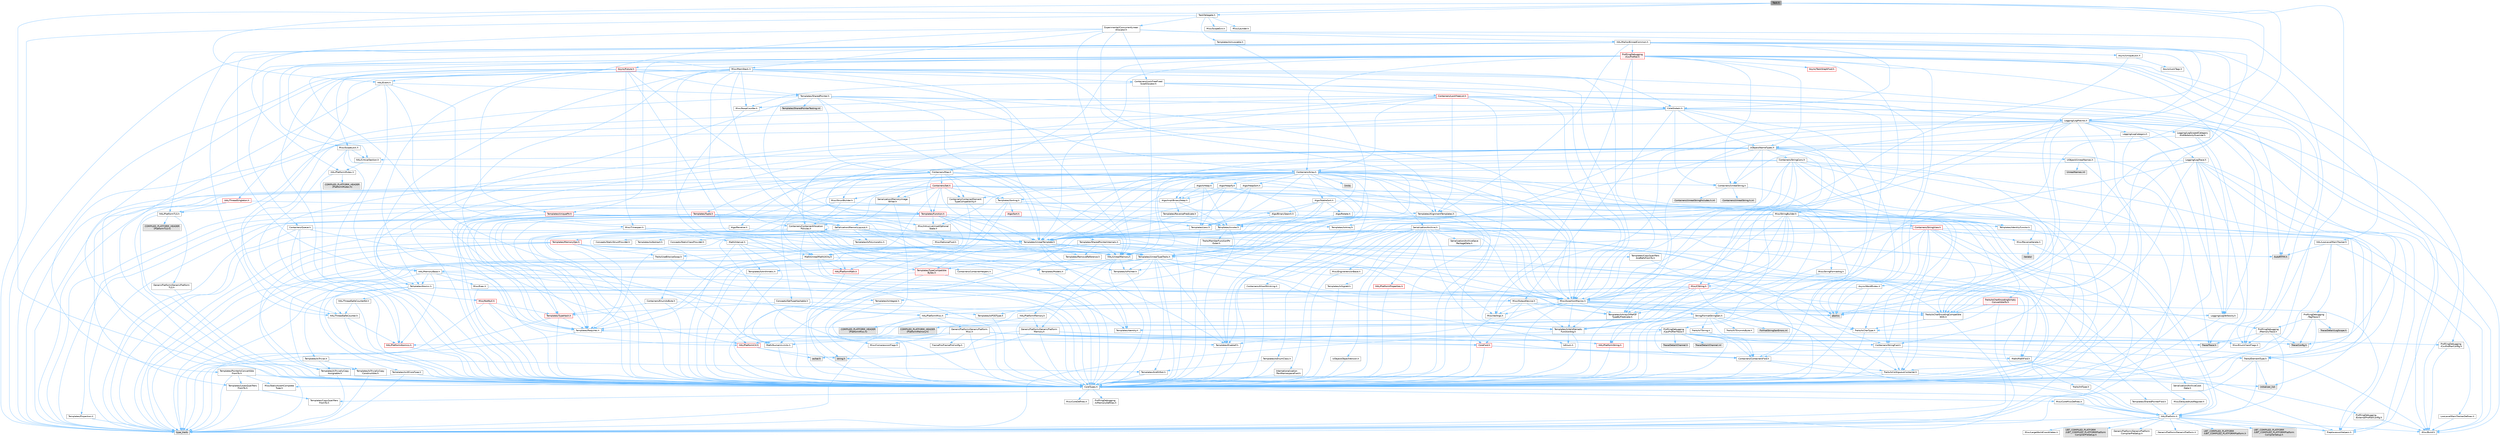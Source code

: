 digraph "Task.h"
{
 // INTERACTIVE_SVG=YES
 // LATEX_PDF_SIZE
  bgcolor="transparent";
  edge [fontname=Helvetica,fontsize=10,labelfontname=Helvetica,labelfontsize=10];
  node [fontname=Helvetica,fontsize=10,shape=box,height=0.2,width=0.4];
  Node1 [id="Node000001",label="Task.h",height=0.2,width=0.4,color="gray40", fillcolor="grey60", style="filled", fontcolor="black",tooltip=" "];
  Node1 -> Node2 [id="edge1_Node000001_Node000002",color="steelblue1",style="solid",tooltip=" "];
  Node2 [id="Node000002",label="Logging/LogMacros.h",height=0.2,width=0.4,color="grey40", fillcolor="white", style="filled",URL="$d0/d16/LogMacros_8h.html",tooltip=" "];
  Node2 -> Node3 [id="edge2_Node000002_Node000003",color="steelblue1",style="solid",tooltip=" "];
  Node3 [id="Node000003",label="Containers/UnrealString.h",height=0.2,width=0.4,color="grey40", fillcolor="white", style="filled",URL="$d5/dba/UnrealString_8h.html",tooltip=" "];
  Node3 -> Node4 [id="edge3_Node000003_Node000004",color="steelblue1",style="solid",tooltip=" "];
  Node4 [id="Node000004",label="Containers/UnrealStringIncludes.h.inl",height=0.2,width=0.4,color="grey60", fillcolor="#E0E0E0", style="filled",tooltip=" "];
  Node3 -> Node5 [id="edge4_Node000003_Node000005",color="steelblue1",style="solid",tooltip=" "];
  Node5 [id="Node000005",label="Containers/UnrealString.h.inl",height=0.2,width=0.4,color="grey60", fillcolor="#E0E0E0", style="filled",tooltip=" "];
  Node3 -> Node6 [id="edge5_Node000003_Node000006",color="steelblue1",style="solid",tooltip=" "];
  Node6 [id="Node000006",label="Misc/StringFormatArg.h",height=0.2,width=0.4,color="grey40", fillcolor="white", style="filled",URL="$d2/d16/StringFormatArg_8h.html",tooltip=" "];
  Node6 -> Node7 [id="edge6_Node000006_Node000007",color="steelblue1",style="solid",tooltip=" "];
  Node7 [id="Node000007",label="Containers/ContainersFwd.h",height=0.2,width=0.4,color="grey40", fillcolor="white", style="filled",URL="$d4/d0a/ContainersFwd_8h.html",tooltip=" "];
  Node7 -> Node8 [id="edge7_Node000007_Node000008",color="steelblue1",style="solid",tooltip=" "];
  Node8 [id="Node000008",label="HAL/Platform.h",height=0.2,width=0.4,color="grey40", fillcolor="white", style="filled",URL="$d9/dd0/Platform_8h.html",tooltip=" "];
  Node8 -> Node9 [id="edge8_Node000008_Node000009",color="steelblue1",style="solid",tooltip=" "];
  Node9 [id="Node000009",label="Misc/Build.h",height=0.2,width=0.4,color="grey40", fillcolor="white", style="filled",URL="$d3/dbb/Build_8h.html",tooltip=" "];
  Node8 -> Node10 [id="edge9_Node000008_Node000010",color="steelblue1",style="solid",tooltip=" "];
  Node10 [id="Node000010",label="Misc/LargeWorldCoordinates.h",height=0.2,width=0.4,color="grey40", fillcolor="white", style="filled",URL="$d2/dcb/LargeWorldCoordinates_8h.html",tooltip=" "];
  Node8 -> Node11 [id="edge10_Node000008_Node000011",color="steelblue1",style="solid",tooltip=" "];
  Node11 [id="Node000011",label="type_traits",height=0.2,width=0.4,color="grey60", fillcolor="#E0E0E0", style="filled",tooltip=" "];
  Node8 -> Node12 [id="edge11_Node000008_Node000012",color="steelblue1",style="solid",tooltip=" "];
  Node12 [id="Node000012",label="PreprocessorHelpers.h",height=0.2,width=0.4,color="grey40", fillcolor="white", style="filled",URL="$db/ddb/PreprocessorHelpers_8h.html",tooltip=" "];
  Node8 -> Node13 [id="edge12_Node000008_Node000013",color="steelblue1",style="solid",tooltip=" "];
  Node13 [id="Node000013",label="UBT_COMPILED_PLATFORM\l/UBT_COMPILED_PLATFORMPlatform\lCompilerPreSetup.h",height=0.2,width=0.4,color="grey60", fillcolor="#E0E0E0", style="filled",tooltip=" "];
  Node8 -> Node14 [id="edge13_Node000008_Node000014",color="steelblue1",style="solid",tooltip=" "];
  Node14 [id="Node000014",label="GenericPlatform/GenericPlatform\lCompilerPreSetup.h",height=0.2,width=0.4,color="grey40", fillcolor="white", style="filled",URL="$d9/dc8/GenericPlatformCompilerPreSetup_8h.html",tooltip=" "];
  Node8 -> Node15 [id="edge14_Node000008_Node000015",color="steelblue1",style="solid",tooltip=" "];
  Node15 [id="Node000015",label="GenericPlatform/GenericPlatform.h",height=0.2,width=0.4,color="grey40", fillcolor="white", style="filled",URL="$d6/d84/GenericPlatform_8h.html",tooltip=" "];
  Node8 -> Node16 [id="edge15_Node000008_Node000016",color="steelblue1",style="solid",tooltip=" "];
  Node16 [id="Node000016",label="UBT_COMPILED_PLATFORM\l/UBT_COMPILED_PLATFORMPlatform.h",height=0.2,width=0.4,color="grey60", fillcolor="#E0E0E0", style="filled",tooltip=" "];
  Node8 -> Node17 [id="edge16_Node000008_Node000017",color="steelblue1",style="solid",tooltip=" "];
  Node17 [id="Node000017",label="UBT_COMPILED_PLATFORM\l/UBT_COMPILED_PLATFORMPlatform\lCompilerSetup.h",height=0.2,width=0.4,color="grey60", fillcolor="#E0E0E0", style="filled",tooltip=" "];
  Node7 -> Node18 [id="edge17_Node000007_Node000018",color="steelblue1",style="solid",tooltip=" "];
  Node18 [id="Node000018",label="CoreTypes.h",height=0.2,width=0.4,color="grey40", fillcolor="white", style="filled",URL="$dc/dec/CoreTypes_8h.html",tooltip=" "];
  Node18 -> Node8 [id="edge18_Node000018_Node000008",color="steelblue1",style="solid",tooltip=" "];
  Node18 -> Node19 [id="edge19_Node000018_Node000019",color="steelblue1",style="solid",tooltip=" "];
  Node19 [id="Node000019",label="ProfilingDebugging\l/UMemoryDefines.h",height=0.2,width=0.4,color="grey40", fillcolor="white", style="filled",URL="$d2/da2/UMemoryDefines_8h.html",tooltip=" "];
  Node18 -> Node20 [id="edge20_Node000018_Node000020",color="steelblue1",style="solid",tooltip=" "];
  Node20 [id="Node000020",label="Misc/CoreMiscDefines.h",height=0.2,width=0.4,color="grey40", fillcolor="white", style="filled",URL="$da/d38/CoreMiscDefines_8h.html",tooltip=" "];
  Node20 -> Node8 [id="edge21_Node000020_Node000008",color="steelblue1",style="solid",tooltip=" "];
  Node20 -> Node12 [id="edge22_Node000020_Node000012",color="steelblue1",style="solid",tooltip=" "];
  Node18 -> Node21 [id="edge23_Node000018_Node000021",color="steelblue1",style="solid",tooltip=" "];
  Node21 [id="Node000021",label="Misc/CoreDefines.h",height=0.2,width=0.4,color="grey40", fillcolor="white", style="filled",URL="$d3/dd2/CoreDefines_8h.html",tooltip=" "];
  Node7 -> Node22 [id="edge24_Node000007_Node000022",color="steelblue1",style="solid",tooltip=" "];
  Node22 [id="Node000022",label="Traits/IsContiguousContainer.h",height=0.2,width=0.4,color="grey40", fillcolor="white", style="filled",URL="$d5/d3c/IsContiguousContainer_8h.html",tooltip=" "];
  Node22 -> Node18 [id="edge25_Node000022_Node000018",color="steelblue1",style="solid",tooltip=" "];
  Node22 -> Node23 [id="edge26_Node000022_Node000023",color="steelblue1",style="solid",tooltip=" "];
  Node23 [id="Node000023",label="Misc/StaticAssertComplete\lType.h",height=0.2,width=0.4,color="grey40", fillcolor="white", style="filled",URL="$d5/d4e/StaticAssertCompleteType_8h.html",tooltip=" "];
  Node22 -> Node24 [id="edge27_Node000022_Node000024",color="steelblue1",style="solid",tooltip=" "];
  Node24 [id="Node000024",label="initializer_list",height=0.2,width=0.4,color="grey60", fillcolor="#E0E0E0", style="filled",tooltip=" "];
  Node2 -> Node18 [id="edge28_Node000002_Node000018",color="steelblue1",style="solid",tooltip=" "];
  Node2 -> Node12 [id="edge29_Node000002_Node000012",color="steelblue1",style="solid",tooltip=" "];
  Node2 -> Node25 [id="edge30_Node000002_Node000025",color="steelblue1",style="solid",tooltip=" "];
  Node25 [id="Node000025",label="Logging/LogCategory.h",height=0.2,width=0.4,color="grey40", fillcolor="white", style="filled",URL="$d9/d36/LogCategory_8h.html",tooltip=" "];
  Node25 -> Node18 [id="edge31_Node000025_Node000018",color="steelblue1",style="solid",tooltip=" "];
  Node25 -> Node26 [id="edge32_Node000025_Node000026",color="steelblue1",style="solid",tooltip=" "];
  Node26 [id="Node000026",label="Logging/LogVerbosity.h",height=0.2,width=0.4,color="grey40", fillcolor="white", style="filled",URL="$d2/d8f/LogVerbosity_8h.html",tooltip=" "];
  Node26 -> Node18 [id="edge33_Node000026_Node000018",color="steelblue1",style="solid",tooltip=" "];
  Node25 -> Node27 [id="edge34_Node000025_Node000027",color="steelblue1",style="solid",tooltip=" "];
  Node27 [id="Node000027",label="UObject/NameTypes.h",height=0.2,width=0.4,color="grey40", fillcolor="white", style="filled",URL="$d6/d35/NameTypes_8h.html",tooltip=" "];
  Node27 -> Node18 [id="edge35_Node000027_Node000018",color="steelblue1",style="solid",tooltip=" "];
  Node27 -> Node28 [id="edge36_Node000027_Node000028",color="steelblue1",style="solid",tooltip=" "];
  Node28 [id="Node000028",label="Misc/AssertionMacros.h",height=0.2,width=0.4,color="grey40", fillcolor="white", style="filled",URL="$d0/dfa/AssertionMacros_8h.html",tooltip=" "];
  Node28 -> Node18 [id="edge37_Node000028_Node000018",color="steelblue1",style="solid",tooltip=" "];
  Node28 -> Node8 [id="edge38_Node000028_Node000008",color="steelblue1",style="solid",tooltip=" "];
  Node28 -> Node29 [id="edge39_Node000028_Node000029",color="steelblue1",style="solid",tooltip=" "];
  Node29 [id="Node000029",label="HAL/PlatformMisc.h",height=0.2,width=0.4,color="grey40", fillcolor="white", style="filled",URL="$d0/df5/PlatformMisc_8h.html",tooltip=" "];
  Node29 -> Node18 [id="edge40_Node000029_Node000018",color="steelblue1",style="solid",tooltip=" "];
  Node29 -> Node30 [id="edge41_Node000029_Node000030",color="steelblue1",style="solid",tooltip=" "];
  Node30 [id="Node000030",label="GenericPlatform/GenericPlatform\lMisc.h",height=0.2,width=0.4,color="grey40", fillcolor="white", style="filled",URL="$db/d9a/GenericPlatformMisc_8h.html",tooltip=" "];
  Node30 -> Node31 [id="edge42_Node000030_Node000031",color="steelblue1",style="solid",tooltip=" "];
  Node31 [id="Node000031",label="Containers/StringFwd.h",height=0.2,width=0.4,color="grey40", fillcolor="white", style="filled",URL="$df/d37/StringFwd_8h.html",tooltip=" "];
  Node31 -> Node18 [id="edge43_Node000031_Node000018",color="steelblue1",style="solid",tooltip=" "];
  Node31 -> Node32 [id="edge44_Node000031_Node000032",color="steelblue1",style="solid",tooltip=" "];
  Node32 [id="Node000032",label="Traits/ElementType.h",height=0.2,width=0.4,color="grey40", fillcolor="white", style="filled",URL="$d5/d4f/ElementType_8h.html",tooltip=" "];
  Node32 -> Node8 [id="edge45_Node000032_Node000008",color="steelblue1",style="solid",tooltip=" "];
  Node32 -> Node24 [id="edge46_Node000032_Node000024",color="steelblue1",style="solid",tooltip=" "];
  Node32 -> Node11 [id="edge47_Node000032_Node000011",color="steelblue1",style="solid",tooltip=" "];
  Node31 -> Node22 [id="edge48_Node000031_Node000022",color="steelblue1",style="solid",tooltip=" "];
  Node30 -> Node33 [id="edge49_Node000030_Node000033",color="steelblue1",style="solid",tooltip=" "];
  Node33 [id="Node000033",label="CoreFwd.h",height=0.2,width=0.4,color="red", fillcolor="#FFF0F0", style="filled",URL="$d1/d1e/CoreFwd_8h.html",tooltip=" "];
  Node33 -> Node18 [id="edge50_Node000033_Node000018",color="steelblue1",style="solid",tooltip=" "];
  Node33 -> Node7 [id="edge51_Node000033_Node000007",color="steelblue1",style="solid",tooltip=" "];
  Node33 -> Node34 [id="edge52_Node000033_Node000034",color="steelblue1",style="solid",tooltip=" "];
  Node34 [id="Node000034",label="Math/MathFwd.h",height=0.2,width=0.4,color="grey40", fillcolor="white", style="filled",URL="$d2/d10/MathFwd_8h.html",tooltip=" "];
  Node34 -> Node8 [id="edge53_Node000034_Node000008",color="steelblue1",style="solid",tooltip=" "];
  Node30 -> Node18 [id="edge54_Node000030_Node000018",color="steelblue1",style="solid",tooltip=" "];
  Node30 -> Node36 [id="edge55_Node000030_Node000036",color="steelblue1",style="solid",tooltip=" "];
  Node36 [id="Node000036",label="FramePro/FrameProConfig.h",height=0.2,width=0.4,color="grey40", fillcolor="white", style="filled",URL="$d7/d90/FrameProConfig_8h.html",tooltip=" "];
  Node30 -> Node37 [id="edge56_Node000030_Node000037",color="steelblue1",style="solid",tooltip=" "];
  Node37 [id="Node000037",label="HAL/PlatformCrt.h",height=0.2,width=0.4,color="red", fillcolor="#FFF0F0", style="filled",URL="$d8/d75/PlatformCrt_8h.html",tooltip=" "];
  Node37 -> Node39 [id="edge57_Node000037_Node000039",color="steelblue1",style="solid",tooltip=" "];
  Node39 [id="Node000039",label="wchar.h",height=0.2,width=0.4,color="grey60", fillcolor="#E0E0E0", style="filled",tooltip=" "];
  Node37 -> Node46 [id="edge58_Node000037_Node000046",color="steelblue1",style="solid",tooltip=" "];
  Node46 [id="Node000046",label="string.h",height=0.2,width=0.4,color="grey60", fillcolor="#E0E0E0", style="filled",tooltip=" "];
  Node30 -> Node47 [id="edge59_Node000030_Node000047",color="steelblue1",style="solid",tooltip=" "];
  Node47 [id="Node000047",label="Math/NumericLimits.h",height=0.2,width=0.4,color="grey40", fillcolor="white", style="filled",URL="$df/d1b/NumericLimits_8h.html",tooltip=" "];
  Node47 -> Node18 [id="edge60_Node000047_Node000018",color="steelblue1",style="solid",tooltip=" "];
  Node30 -> Node48 [id="edge61_Node000030_Node000048",color="steelblue1",style="solid",tooltip=" "];
  Node48 [id="Node000048",label="Misc/CompressionFlags.h",height=0.2,width=0.4,color="grey40", fillcolor="white", style="filled",URL="$d9/d76/CompressionFlags_8h.html",tooltip=" "];
  Node30 -> Node49 [id="edge62_Node000030_Node000049",color="steelblue1",style="solid",tooltip=" "];
  Node49 [id="Node000049",label="Misc/EnumClassFlags.h",height=0.2,width=0.4,color="grey40", fillcolor="white", style="filled",URL="$d8/de7/EnumClassFlags_8h.html",tooltip=" "];
  Node30 -> Node50 [id="edge63_Node000030_Node000050",color="steelblue1",style="solid",tooltip=" "];
  Node50 [id="Node000050",label="ProfilingDebugging\l/CsvProfilerConfig.h",height=0.2,width=0.4,color="grey40", fillcolor="white", style="filled",URL="$d3/d88/CsvProfilerConfig_8h.html",tooltip=" "];
  Node50 -> Node9 [id="edge64_Node000050_Node000009",color="steelblue1",style="solid",tooltip=" "];
  Node30 -> Node51 [id="edge65_Node000030_Node000051",color="steelblue1",style="solid",tooltip=" "];
  Node51 [id="Node000051",label="ProfilingDebugging\l/ExternalProfilerConfig.h",height=0.2,width=0.4,color="grey40", fillcolor="white", style="filled",URL="$d3/dbb/ExternalProfilerConfig_8h.html",tooltip=" "];
  Node51 -> Node9 [id="edge66_Node000051_Node000009",color="steelblue1",style="solid",tooltip=" "];
  Node29 -> Node52 [id="edge67_Node000029_Node000052",color="steelblue1",style="solid",tooltip=" "];
  Node52 [id="Node000052",label="COMPILED_PLATFORM_HEADER\l(PlatformMisc.h)",height=0.2,width=0.4,color="grey60", fillcolor="#E0E0E0", style="filled",tooltip=" "];
  Node29 -> Node53 [id="edge68_Node000029_Node000053",color="steelblue1",style="solid",tooltip=" "];
  Node53 [id="Node000053",label="ProfilingDebugging\l/CpuProfilerTrace.h",height=0.2,width=0.4,color="grey40", fillcolor="white", style="filled",URL="$da/dcb/CpuProfilerTrace_8h.html",tooltip=" "];
  Node53 -> Node18 [id="edge69_Node000053_Node000018",color="steelblue1",style="solid",tooltip=" "];
  Node53 -> Node7 [id="edge70_Node000053_Node000007",color="steelblue1",style="solid",tooltip=" "];
  Node53 -> Node54 [id="edge71_Node000053_Node000054",color="steelblue1",style="solid",tooltip=" "];
  Node54 [id="Node000054",label="HAL/PlatformAtomics.h",height=0.2,width=0.4,color="red", fillcolor="#FFF0F0", style="filled",URL="$d3/d36/PlatformAtomics_8h.html",tooltip=" "];
  Node54 -> Node18 [id="edge72_Node000054_Node000018",color="steelblue1",style="solid",tooltip=" "];
  Node53 -> Node12 [id="edge73_Node000053_Node000012",color="steelblue1",style="solid",tooltip=" "];
  Node53 -> Node9 [id="edge74_Node000053_Node000009",color="steelblue1",style="solid",tooltip=" "];
  Node53 -> Node57 [id="edge75_Node000053_Node000057",color="steelblue1",style="solid",tooltip=" "];
  Node57 [id="Node000057",label="Trace/Config.h",height=0.2,width=0.4,color="grey60", fillcolor="#E0E0E0", style="filled",tooltip=" "];
  Node53 -> Node58 [id="edge76_Node000053_Node000058",color="steelblue1",style="solid",tooltip=" "];
  Node58 [id="Node000058",label="Trace/Detail/Channel.h",height=0.2,width=0.4,color="grey60", fillcolor="#E0E0E0", style="filled",tooltip=" "];
  Node53 -> Node59 [id="edge77_Node000053_Node000059",color="steelblue1",style="solid",tooltip=" "];
  Node59 [id="Node000059",label="Trace/Detail/Channel.inl",height=0.2,width=0.4,color="grey60", fillcolor="#E0E0E0", style="filled",tooltip=" "];
  Node53 -> Node60 [id="edge78_Node000053_Node000060",color="steelblue1",style="solid",tooltip=" "];
  Node60 [id="Node000060",label="Trace/Trace.h",height=0.2,width=0.4,color="grey60", fillcolor="#E0E0E0", style="filled",tooltip=" "];
  Node28 -> Node12 [id="edge79_Node000028_Node000012",color="steelblue1",style="solid",tooltip=" "];
  Node28 -> Node61 [id="edge80_Node000028_Node000061",color="steelblue1",style="solid",tooltip=" "];
  Node61 [id="Node000061",label="Templates/EnableIf.h",height=0.2,width=0.4,color="grey40", fillcolor="white", style="filled",URL="$d7/d60/EnableIf_8h.html",tooltip=" "];
  Node61 -> Node18 [id="edge81_Node000061_Node000018",color="steelblue1",style="solid",tooltip=" "];
  Node28 -> Node62 [id="edge82_Node000028_Node000062",color="steelblue1",style="solid",tooltip=" "];
  Node62 [id="Node000062",label="Templates/IsArrayOrRefOf\lTypeByPredicate.h",height=0.2,width=0.4,color="grey40", fillcolor="white", style="filled",URL="$d6/da1/IsArrayOrRefOfTypeByPredicate_8h.html",tooltip=" "];
  Node62 -> Node18 [id="edge83_Node000062_Node000018",color="steelblue1",style="solid",tooltip=" "];
  Node28 -> Node63 [id="edge84_Node000028_Node000063",color="steelblue1",style="solid",tooltip=" "];
  Node63 [id="Node000063",label="Templates/IsValidVariadic\lFunctionArg.h",height=0.2,width=0.4,color="grey40", fillcolor="white", style="filled",URL="$d0/dc8/IsValidVariadicFunctionArg_8h.html",tooltip=" "];
  Node63 -> Node18 [id="edge85_Node000063_Node000018",color="steelblue1",style="solid",tooltip=" "];
  Node63 -> Node64 [id="edge86_Node000063_Node000064",color="steelblue1",style="solid",tooltip=" "];
  Node64 [id="Node000064",label="IsEnum.h",height=0.2,width=0.4,color="grey40", fillcolor="white", style="filled",URL="$d4/de5/IsEnum_8h.html",tooltip=" "];
  Node63 -> Node11 [id="edge87_Node000063_Node000011",color="steelblue1",style="solid",tooltip=" "];
  Node28 -> Node65 [id="edge88_Node000028_Node000065",color="steelblue1",style="solid",tooltip=" "];
  Node65 [id="Node000065",label="Traits/IsCharEncodingCompatible\lWith.h",height=0.2,width=0.4,color="grey40", fillcolor="white", style="filled",URL="$df/dd1/IsCharEncodingCompatibleWith_8h.html",tooltip=" "];
  Node65 -> Node11 [id="edge89_Node000065_Node000011",color="steelblue1",style="solid",tooltip=" "];
  Node65 -> Node66 [id="edge90_Node000065_Node000066",color="steelblue1",style="solid",tooltip=" "];
  Node66 [id="Node000066",label="Traits/IsCharType.h",height=0.2,width=0.4,color="grey40", fillcolor="white", style="filled",URL="$db/d51/IsCharType_8h.html",tooltip=" "];
  Node66 -> Node18 [id="edge91_Node000066_Node000018",color="steelblue1",style="solid",tooltip=" "];
  Node28 -> Node67 [id="edge92_Node000028_Node000067",color="steelblue1",style="solid",tooltip=" "];
  Node67 [id="Node000067",label="Misc/VarArgs.h",height=0.2,width=0.4,color="grey40", fillcolor="white", style="filled",URL="$d5/d6f/VarArgs_8h.html",tooltip=" "];
  Node67 -> Node18 [id="edge93_Node000067_Node000018",color="steelblue1",style="solid",tooltip=" "];
  Node28 -> Node68 [id="edge94_Node000028_Node000068",color="steelblue1",style="solid",tooltip=" "];
  Node68 [id="Node000068",label="String/FormatStringSan.h",height=0.2,width=0.4,color="grey40", fillcolor="white", style="filled",URL="$d3/d8b/FormatStringSan_8h.html",tooltip=" "];
  Node68 -> Node11 [id="edge95_Node000068_Node000011",color="steelblue1",style="solid",tooltip=" "];
  Node68 -> Node18 [id="edge96_Node000068_Node000018",color="steelblue1",style="solid",tooltip=" "];
  Node68 -> Node69 [id="edge97_Node000068_Node000069",color="steelblue1",style="solid",tooltip=" "];
  Node69 [id="Node000069",label="Templates/Requires.h",height=0.2,width=0.4,color="grey40", fillcolor="white", style="filled",URL="$dc/d96/Requires_8h.html",tooltip=" "];
  Node69 -> Node61 [id="edge98_Node000069_Node000061",color="steelblue1",style="solid",tooltip=" "];
  Node69 -> Node11 [id="edge99_Node000069_Node000011",color="steelblue1",style="solid",tooltip=" "];
  Node68 -> Node70 [id="edge100_Node000068_Node000070",color="steelblue1",style="solid",tooltip=" "];
  Node70 [id="Node000070",label="Templates/Identity.h",height=0.2,width=0.4,color="grey40", fillcolor="white", style="filled",URL="$d0/dd5/Identity_8h.html",tooltip=" "];
  Node68 -> Node63 [id="edge101_Node000068_Node000063",color="steelblue1",style="solid",tooltip=" "];
  Node68 -> Node66 [id="edge102_Node000068_Node000066",color="steelblue1",style="solid",tooltip=" "];
  Node68 -> Node71 [id="edge103_Node000068_Node000071",color="steelblue1",style="solid",tooltip=" "];
  Node71 [id="Node000071",label="Traits/IsTEnumAsByte.h",height=0.2,width=0.4,color="grey40", fillcolor="white", style="filled",URL="$d1/de6/IsTEnumAsByte_8h.html",tooltip=" "];
  Node68 -> Node72 [id="edge104_Node000068_Node000072",color="steelblue1",style="solid",tooltip=" "];
  Node72 [id="Node000072",label="Traits/IsTString.h",height=0.2,width=0.4,color="grey40", fillcolor="white", style="filled",URL="$d0/df8/IsTString_8h.html",tooltip=" "];
  Node72 -> Node7 [id="edge105_Node000072_Node000007",color="steelblue1",style="solid",tooltip=" "];
  Node68 -> Node7 [id="edge106_Node000068_Node000007",color="steelblue1",style="solid",tooltip=" "];
  Node68 -> Node73 [id="edge107_Node000068_Node000073",color="steelblue1",style="solid",tooltip=" "];
  Node73 [id="Node000073",label="FormatStringSanErrors.inl",height=0.2,width=0.4,color="grey60", fillcolor="#E0E0E0", style="filled",tooltip=" "];
  Node28 -> Node74 [id="edge108_Node000028_Node000074",color="steelblue1",style="solid",tooltip=" "];
  Node74 [id="Node000074",label="atomic",height=0.2,width=0.4,color="grey60", fillcolor="#E0E0E0", style="filled",tooltip=" "];
  Node27 -> Node75 [id="edge109_Node000027_Node000075",color="steelblue1",style="solid",tooltip=" "];
  Node75 [id="Node000075",label="HAL/UnrealMemory.h",height=0.2,width=0.4,color="grey40", fillcolor="white", style="filled",URL="$d9/d96/UnrealMemory_8h.html",tooltip=" "];
  Node75 -> Node18 [id="edge110_Node000075_Node000018",color="steelblue1",style="solid",tooltip=" "];
  Node75 -> Node76 [id="edge111_Node000075_Node000076",color="steelblue1",style="solid",tooltip=" "];
  Node76 [id="Node000076",label="GenericPlatform/GenericPlatform\lMemory.h",height=0.2,width=0.4,color="grey40", fillcolor="white", style="filled",URL="$dd/d22/GenericPlatformMemory_8h.html",tooltip=" "];
  Node76 -> Node33 [id="edge112_Node000076_Node000033",color="steelblue1",style="solid",tooltip=" "];
  Node76 -> Node18 [id="edge113_Node000076_Node000018",color="steelblue1",style="solid",tooltip=" "];
  Node76 -> Node77 [id="edge114_Node000076_Node000077",color="steelblue1",style="solid",tooltip=" "];
  Node77 [id="Node000077",label="HAL/PlatformString.h",height=0.2,width=0.4,color="red", fillcolor="#FFF0F0", style="filled",URL="$db/db5/PlatformString_8h.html",tooltip=" "];
  Node77 -> Node18 [id="edge115_Node000077_Node000018",color="steelblue1",style="solid",tooltip=" "];
  Node76 -> Node46 [id="edge116_Node000076_Node000046",color="steelblue1",style="solid",tooltip=" "];
  Node76 -> Node39 [id="edge117_Node000076_Node000039",color="steelblue1",style="solid",tooltip=" "];
  Node75 -> Node79 [id="edge118_Node000075_Node000079",color="steelblue1",style="solid",tooltip=" "];
  Node79 [id="Node000079",label="HAL/MemoryBase.h",height=0.2,width=0.4,color="grey40", fillcolor="white", style="filled",URL="$d6/d9f/MemoryBase_8h.html",tooltip=" "];
  Node79 -> Node18 [id="edge119_Node000079_Node000018",color="steelblue1",style="solid",tooltip=" "];
  Node79 -> Node54 [id="edge120_Node000079_Node000054",color="steelblue1",style="solid",tooltip=" "];
  Node79 -> Node37 [id="edge121_Node000079_Node000037",color="steelblue1",style="solid",tooltip=" "];
  Node79 -> Node80 [id="edge122_Node000079_Node000080",color="steelblue1",style="solid",tooltip=" "];
  Node80 [id="Node000080",label="Misc/Exec.h",height=0.2,width=0.4,color="grey40", fillcolor="white", style="filled",URL="$de/ddb/Exec_8h.html",tooltip=" "];
  Node80 -> Node18 [id="edge123_Node000080_Node000018",color="steelblue1",style="solid",tooltip=" "];
  Node80 -> Node28 [id="edge124_Node000080_Node000028",color="steelblue1",style="solid",tooltip=" "];
  Node79 -> Node81 [id="edge125_Node000079_Node000081",color="steelblue1",style="solid",tooltip=" "];
  Node81 [id="Node000081",label="Misc/OutputDevice.h",height=0.2,width=0.4,color="grey40", fillcolor="white", style="filled",URL="$d7/d32/OutputDevice_8h.html",tooltip=" "];
  Node81 -> Node33 [id="edge126_Node000081_Node000033",color="steelblue1",style="solid",tooltip=" "];
  Node81 -> Node18 [id="edge127_Node000081_Node000018",color="steelblue1",style="solid",tooltip=" "];
  Node81 -> Node26 [id="edge128_Node000081_Node000026",color="steelblue1",style="solid",tooltip=" "];
  Node81 -> Node67 [id="edge129_Node000081_Node000067",color="steelblue1",style="solid",tooltip=" "];
  Node81 -> Node62 [id="edge130_Node000081_Node000062",color="steelblue1",style="solid",tooltip=" "];
  Node81 -> Node63 [id="edge131_Node000081_Node000063",color="steelblue1",style="solid",tooltip=" "];
  Node81 -> Node65 [id="edge132_Node000081_Node000065",color="steelblue1",style="solid",tooltip=" "];
  Node79 -> Node82 [id="edge133_Node000079_Node000082",color="steelblue1",style="solid",tooltip=" "];
  Node82 [id="Node000082",label="Templates/Atomic.h",height=0.2,width=0.4,color="grey40", fillcolor="white", style="filled",URL="$d3/d91/Atomic_8h.html",tooltip=" "];
  Node82 -> Node83 [id="edge134_Node000082_Node000083",color="steelblue1",style="solid",tooltip=" "];
  Node83 [id="Node000083",label="HAL/ThreadSafeCounter.h",height=0.2,width=0.4,color="grey40", fillcolor="white", style="filled",URL="$dc/dc9/ThreadSafeCounter_8h.html",tooltip=" "];
  Node83 -> Node18 [id="edge135_Node000083_Node000018",color="steelblue1",style="solid",tooltip=" "];
  Node83 -> Node54 [id="edge136_Node000083_Node000054",color="steelblue1",style="solid",tooltip=" "];
  Node82 -> Node84 [id="edge137_Node000082_Node000084",color="steelblue1",style="solid",tooltip=" "];
  Node84 [id="Node000084",label="HAL/ThreadSafeCounter64.h",height=0.2,width=0.4,color="grey40", fillcolor="white", style="filled",URL="$d0/d12/ThreadSafeCounter64_8h.html",tooltip=" "];
  Node84 -> Node18 [id="edge138_Node000084_Node000018",color="steelblue1",style="solid",tooltip=" "];
  Node84 -> Node83 [id="edge139_Node000084_Node000083",color="steelblue1",style="solid",tooltip=" "];
  Node82 -> Node85 [id="edge140_Node000082_Node000085",color="steelblue1",style="solid",tooltip=" "];
  Node85 [id="Node000085",label="Templates/IsIntegral.h",height=0.2,width=0.4,color="grey40", fillcolor="white", style="filled",URL="$da/d64/IsIntegral_8h.html",tooltip=" "];
  Node85 -> Node18 [id="edge141_Node000085_Node000018",color="steelblue1",style="solid",tooltip=" "];
  Node82 -> Node86 [id="edge142_Node000082_Node000086",color="steelblue1",style="solid",tooltip=" "];
  Node86 [id="Node000086",label="Templates/IsTrivial.h",height=0.2,width=0.4,color="grey40", fillcolor="white", style="filled",URL="$da/d4c/IsTrivial_8h.html",tooltip=" "];
  Node86 -> Node87 [id="edge143_Node000086_Node000087",color="steelblue1",style="solid",tooltip=" "];
  Node87 [id="Node000087",label="Templates/AndOrNot.h",height=0.2,width=0.4,color="grey40", fillcolor="white", style="filled",URL="$db/d0a/AndOrNot_8h.html",tooltip=" "];
  Node87 -> Node18 [id="edge144_Node000087_Node000018",color="steelblue1",style="solid",tooltip=" "];
  Node86 -> Node88 [id="edge145_Node000086_Node000088",color="steelblue1",style="solid",tooltip=" "];
  Node88 [id="Node000088",label="Templates/IsTriviallyCopy\lConstructible.h",height=0.2,width=0.4,color="grey40", fillcolor="white", style="filled",URL="$d3/d78/IsTriviallyCopyConstructible_8h.html",tooltip=" "];
  Node88 -> Node18 [id="edge146_Node000088_Node000018",color="steelblue1",style="solid",tooltip=" "];
  Node88 -> Node11 [id="edge147_Node000088_Node000011",color="steelblue1",style="solid",tooltip=" "];
  Node86 -> Node89 [id="edge148_Node000086_Node000089",color="steelblue1",style="solid",tooltip=" "];
  Node89 [id="Node000089",label="Templates/IsTriviallyCopy\lAssignable.h",height=0.2,width=0.4,color="grey40", fillcolor="white", style="filled",URL="$d2/df2/IsTriviallyCopyAssignable_8h.html",tooltip=" "];
  Node89 -> Node18 [id="edge149_Node000089_Node000018",color="steelblue1",style="solid",tooltip=" "];
  Node89 -> Node11 [id="edge150_Node000089_Node000011",color="steelblue1",style="solid",tooltip=" "];
  Node86 -> Node11 [id="edge151_Node000086_Node000011",color="steelblue1",style="solid",tooltip=" "];
  Node82 -> Node90 [id="edge152_Node000082_Node000090",color="steelblue1",style="solid",tooltip=" "];
  Node90 [id="Node000090",label="Traits/IntType.h",height=0.2,width=0.4,color="grey40", fillcolor="white", style="filled",URL="$d7/deb/IntType_8h.html",tooltip=" "];
  Node90 -> Node8 [id="edge153_Node000090_Node000008",color="steelblue1",style="solid",tooltip=" "];
  Node82 -> Node74 [id="edge154_Node000082_Node000074",color="steelblue1",style="solid",tooltip=" "];
  Node75 -> Node91 [id="edge155_Node000075_Node000091",color="steelblue1",style="solid",tooltip=" "];
  Node91 [id="Node000091",label="HAL/PlatformMemory.h",height=0.2,width=0.4,color="grey40", fillcolor="white", style="filled",URL="$de/d68/PlatformMemory_8h.html",tooltip=" "];
  Node91 -> Node18 [id="edge156_Node000091_Node000018",color="steelblue1",style="solid",tooltip=" "];
  Node91 -> Node76 [id="edge157_Node000091_Node000076",color="steelblue1",style="solid",tooltip=" "];
  Node91 -> Node92 [id="edge158_Node000091_Node000092",color="steelblue1",style="solid",tooltip=" "];
  Node92 [id="Node000092",label="COMPILED_PLATFORM_HEADER\l(PlatformMemory.h)",height=0.2,width=0.4,color="grey60", fillcolor="#E0E0E0", style="filled",tooltip=" "];
  Node75 -> Node93 [id="edge159_Node000075_Node000093",color="steelblue1",style="solid",tooltip=" "];
  Node93 [id="Node000093",label="ProfilingDebugging\l/MemoryTrace.h",height=0.2,width=0.4,color="grey40", fillcolor="white", style="filled",URL="$da/dd7/MemoryTrace_8h.html",tooltip=" "];
  Node93 -> Node8 [id="edge160_Node000093_Node000008",color="steelblue1",style="solid",tooltip=" "];
  Node93 -> Node49 [id="edge161_Node000093_Node000049",color="steelblue1",style="solid",tooltip=" "];
  Node93 -> Node57 [id="edge162_Node000093_Node000057",color="steelblue1",style="solid",tooltip=" "];
  Node93 -> Node60 [id="edge163_Node000093_Node000060",color="steelblue1",style="solid",tooltip=" "];
  Node75 -> Node94 [id="edge164_Node000075_Node000094",color="steelblue1",style="solid",tooltip=" "];
  Node94 [id="Node000094",label="Templates/IsPointer.h",height=0.2,width=0.4,color="grey40", fillcolor="white", style="filled",URL="$d7/d05/IsPointer_8h.html",tooltip=" "];
  Node94 -> Node18 [id="edge165_Node000094_Node000018",color="steelblue1",style="solid",tooltip=" "];
  Node27 -> Node95 [id="edge166_Node000027_Node000095",color="steelblue1",style="solid",tooltip=" "];
  Node95 [id="Node000095",label="Templates/UnrealTypeTraits.h",height=0.2,width=0.4,color="grey40", fillcolor="white", style="filled",URL="$d2/d2d/UnrealTypeTraits_8h.html",tooltip=" "];
  Node95 -> Node18 [id="edge167_Node000095_Node000018",color="steelblue1",style="solid",tooltip=" "];
  Node95 -> Node94 [id="edge168_Node000095_Node000094",color="steelblue1",style="solid",tooltip=" "];
  Node95 -> Node28 [id="edge169_Node000095_Node000028",color="steelblue1",style="solid",tooltip=" "];
  Node95 -> Node87 [id="edge170_Node000095_Node000087",color="steelblue1",style="solid",tooltip=" "];
  Node95 -> Node61 [id="edge171_Node000095_Node000061",color="steelblue1",style="solid",tooltip=" "];
  Node95 -> Node96 [id="edge172_Node000095_Node000096",color="steelblue1",style="solid",tooltip=" "];
  Node96 [id="Node000096",label="Templates/IsArithmetic.h",height=0.2,width=0.4,color="grey40", fillcolor="white", style="filled",URL="$d2/d5d/IsArithmetic_8h.html",tooltip=" "];
  Node96 -> Node18 [id="edge173_Node000096_Node000018",color="steelblue1",style="solid",tooltip=" "];
  Node95 -> Node64 [id="edge174_Node000095_Node000064",color="steelblue1",style="solid",tooltip=" "];
  Node95 -> Node97 [id="edge175_Node000095_Node000097",color="steelblue1",style="solid",tooltip=" "];
  Node97 [id="Node000097",label="Templates/Models.h",height=0.2,width=0.4,color="grey40", fillcolor="white", style="filled",URL="$d3/d0c/Models_8h.html",tooltip=" "];
  Node97 -> Node70 [id="edge176_Node000097_Node000070",color="steelblue1",style="solid",tooltip=" "];
  Node95 -> Node98 [id="edge177_Node000095_Node000098",color="steelblue1",style="solid",tooltip=" "];
  Node98 [id="Node000098",label="Templates/IsPODType.h",height=0.2,width=0.4,color="grey40", fillcolor="white", style="filled",URL="$d7/db1/IsPODType_8h.html",tooltip=" "];
  Node98 -> Node18 [id="edge178_Node000098_Node000018",color="steelblue1",style="solid",tooltip=" "];
  Node95 -> Node99 [id="edge179_Node000095_Node000099",color="steelblue1",style="solid",tooltip=" "];
  Node99 [id="Node000099",label="Templates/IsUECoreType.h",height=0.2,width=0.4,color="grey40", fillcolor="white", style="filled",URL="$d1/db8/IsUECoreType_8h.html",tooltip=" "];
  Node99 -> Node18 [id="edge180_Node000099_Node000018",color="steelblue1",style="solid",tooltip=" "];
  Node99 -> Node11 [id="edge181_Node000099_Node000011",color="steelblue1",style="solid",tooltip=" "];
  Node95 -> Node88 [id="edge182_Node000095_Node000088",color="steelblue1",style="solid",tooltip=" "];
  Node27 -> Node100 [id="edge183_Node000027_Node000100",color="steelblue1",style="solid",tooltip=" "];
  Node100 [id="Node000100",label="Templates/UnrealTemplate.h",height=0.2,width=0.4,color="grey40", fillcolor="white", style="filled",URL="$d4/d24/UnrealTemplate_8h.html",tooltip=" "];
  Node100 -> Node18 [id="edge184_Node000100_Node000018",color="steelblue1",style="solid",tooltip=" "];
  Node100 -> Node94 [id="edge185_Node000100_Node000094",color="steelblue1",style="solid",tooltip=" "];
  Node100 -> Node75 [id="edge186_Node000100_Node000075",color="steelblue1",style="solid",tooltip=" "];
  Node100 -> Node101 [id="edge187_Node000100_Node000101",color="steelblue1",style="solid",tooltip=" "];
  Node101 [id="Node000101",label="Templates/CopyQualifiers\lAndRefsFromTo.h",height=0.2,width=0.4,color="grey40", fillcolor="white", style="filled",URL="$d3/db3/CopyQualifiersAndRefsFromTo_8h.html",tooltip=" "];
  Node101 -> Node102 [id="edge188_Node000101_Node000102",color="steelblue1",style="solid",tooltip=" "];
  Node102 [id="Node000102",label="Templates/CopyQualifiers\lFromTo.h",height=0.2,width=0.4,color="grey40", fillcolor="white", style="filled",URL="$d5/db4/CopyQualifiersFromTo_8h.html",tooltip=" "];
  Node100 -> Node95 [id="edge189_Node000100_Node000095",color="steelblue1",style="solid",tooltip=" "];
  Node100 -> Node103 [id="edge190_Node000100_Node000103",color="steelblue1",style="solid",tooltip=" "];
  Node103 [id="Node000103",label="Templates/RemoveReference.h",height=0.2,width=0.4,color="grey40", fillcolor="white", style="filled",URL="$da/dbe/RemoveReference_8h.html",tooltip=" "];
  Node103 -> Node18 [id="edge191_Node000103_Node000018",color="steelblue1",style="solid",tooltip=" "];
  Node100 -> Node69 [id="edge192_Node000100_Node000069",color="steelblue1",style="solid",tooltip=" "];
  Node100 -> Node104 [id="edge193_Node000100_Node000104",color="steelblue1",style="solid",tooltip=" "];
  Node104 [id="Node000104",label="Templates/TypeCompatible\lBytes.h",height=0.2,width=0.4,color="red", fillcolor="#FFF0F0", style="filled",URL="$df/d0a/TypeCompatibleBytes_8h.html",tooltip=" "];
  Node104 -> Node18 [id="edge194_Node000104_Node000018",color="steelblue1",style="solid",tooltip=" "];
  Node104 -> Node46 [id="edge195_Node000104_Node000046",color="steelblue1",style="solid",tooltip=" "];
  Node104 -> Node11 [id="edge196_Node000104_Node000011",color="steelblue1",style="solid",tooltip=" "];
  Node100 -> Node70 [id="edge197_Node000100_Node000070",color="steelblue1",style="solid",tooltip=" "];
  Node100 -> Node22 [id="edge198_Node000100_Node000022",color="steelblue1",style="solid",tooltip=" "];
  Node100 -> Node105 [id="edge199_Node000100_Node000105",color="steelblue1",style="solid",tooltip=" "];
  Node105 [id="Node000105",label="Traits/UseBitwiseSwap.h",height=0.2,width=0.4,color="grey40", fillcolor="white", style="filled",URL="$db/df3/UseBitwiseSwap_8h.html",tooltip=" "];
  Node105 -> Node18 [id="edge200_Node000105_Node000018",color="steelblue1",style="solid",tooltip=" "];
  Node105 -> Node11 [id="edge201_Node000105_Node000011",color="steelblue1",style="solid",tooltip=" "];
  Node100 -> Node11 [id="edge202_Node000100_Node000011",color="steelblue1",style="solid",tooltip=" "];
  Node27 -> Node3 [id="edge203_Node000027_Node000003",color="steelblue1",style="solid",tooltip=" "];
  Node27 -> Node106 [id="edge204_Node000027_Node000106",color="steelblue1",style="solid",tooltip=" "];
  Node106 [id="Node000106",label="HAL/CriticalSection.h",height=0.2,width=0.4,color="grey40", fillcolor="white", style="filled",URL="$d6/d90/CriticalSection_8h.html",tooltip=" "];
  Node106 -> Node107 [id="edge205_Node000106_Node000107",color="steelblue1",style="solid",tooltip=" "];
  Node107 [id="Node000107",label="HAL/PlatformMutex.h",height=0.2,width=0.4,color="grey40", fillcolor="white", style="filled",URL="$d9/d0b/PlatformMutex_8h.html",tooltip=" "];
  Node107 -> Node18 [id="edge206_Node000107_Node000018",color="steelblue1",style="solid",tooltip=" "];
  Node107 -> Node108 [id="edge207_Node000107_Node000108",color="steelblue1",style="solid",tooltip=" "];
  Node108 [id="Node000108",label="COMPILED_PLATFORM_HEADER\l(PlatformMutex.h)",height=0.2,width=0.4,color="grey60", fillcolor="#E0E0E0", style="filled",tooltip=" "];
  Node27 -> Node109 [id="edge208_Node000027_Node000109",color="steelblue1",style="solid",tooltip=" "];
  Node109 [id="Node000109",label="Containers/StringConv.h",height=0.2,width=0.4,color="grey40", fillcolor="white", style="filled",URL="$d3/ddf/StringConv_8h.html",tooltip=" "];
  Node109 -> Node18 [id="edge209_Node000109_Node000018",color="steelblue1",style="solid",tooltip=" "];
  Node109 -> Node28 [id="edge210_Node000109_Node000028",color="steelblue1",style="solid",tooltip=" "];
  Node109 -> Node110 [id="edge211_Node000109_Node000110",color="steelblue1",style="solid",tooltip=" "];
  Node110 [id="Node000110",label="Containers/ContainerAllocation\lPolicies.h",height=0.2,width=0.4,color="grey40", fillcolor="white", style="filled",URL="$d7/dff/ContainerAllocationPolicies_8h.html",tooltip=" "];
  Node110 -> Node18 [id="edge212_Node000110_Node000018",color="steelblue1",style="solid",tooltip=" "];
  Node110 -> Node111 [id="edge213_Node000110_Node000111",color="steelblue1",style="solid",tooltip=" "];
  Node111 [id="Node000111",label="Containers/ContainerHelpers.h",height=0.2,width=0.4,color="grey40", fillcolor="white", style="filled",URL="$d7/d33/ContainerHelpers_8h.html",tooltip=" "];
  Node111 -> Node18 [id="edge214_Node000111_Node000018",color="steelblue1",style="solid",tooltip=" "];
  Node110 -> Node110 [id="edge215_Node000110_Node000110",color="steelblue1",style="solid",tooltip=" "];
  Node110 -> Node112 [id="edge216_Node000110_Node000112",color="steelblue1",style="solid",tooltip=" "];
  Node112 [id="Node000112",label="HAL/PlatformMath.h",height=0.2,width=0.4,color="red", fillcolor="#FFF0F0", style="filled",URL="$dc/d53/PlatformMath_8h.html",tooltip=" "];
  Node112 -> Node18 [id="edge217_Node000112_Node000018",color="steelblue1",style="solid",tooltip=" "];
  Node110 -> Node75 [id="edge218_Node000110_Node000075",color="steelblue1",style="solid",tooltip=" "];
  Node110 -> Node47 [id="edge219_Node000110_Node000047",color="steelblue1",style="solid",tooltip=" "];
  Node110 -> Node28 [id="edge220_Node000110_Node000028",color="steelblue1",style="solid",tooltip=" "];
  Node110 -> Node120 [id="edge221_Node000110_Node000120",color="steelblue1",style="solid",tooltip=" "];
  Node120 [id="Node000120",label="Templates/IsPolymorphic.h",height=0.2,width=0.4,color="grey40", fillcolor="white", style="filled",URL="$dc/d20/IsPolymorphic_8h.html",tooltip=" "];
  Node110 -> Node121 [id="edge222_Node000110_Node000121",color="steelblue1",style="solid",tooltip=" "];
  Node121 [id="Node000121",label="Templates/MemoryOps.h",height=0.2,width=0.4,color="red", fillcolor="#FFF0F0", style="filled",URL="$db/dea/MemoryOps_8h.html",tooltip=" "];
  Node121 -> Node18 [id="edge223_Node000121_Node000018",color="steelblue1",style="solid",tooltip=" "];
  Node121 -> Node75 [id="edge224_Node000121_Node000075",color="steelblue1",style="solid",tooltip=" "];
  Node121 -> Node89 [id="edge225_Node000121_Node000089",color="steelblue1",style="solid",tooltip=" "];
  Node121 -> Node88 [id="edge226_Node000121_Node000088",color="steelblue1",style="solid",tooltip=" "];
  Node121 -> Node69 [id="edge227_Node000121_Node000069",color="steelblue1",style="solid",tooltip=" "];
  Node121 -> Node95 [id="edge228_Node000121_Node000095",color="steelblue1",style="solid",tooltip=" "];
  Node121 -> Node105 [id="edge229_Node000121_Node000105",color="steelblue1",style="solid",tooltip=" "];
  Node121 -> Node11 [id="edge230_Node000121_Node000011",color="steelblue1",style="solid",tooltip=" "];
  Node110 -> Node104 [id="edge231_Node000110_Node000104",color="steelblue1",style="solid",tooltip=" "];
  Node110 -> Node11 [id="edge232_Node000110_Node000011",color="steelblue1",style="solid",tooltip=" "];
  Node109 -> Node122 [id="edge233_Node000109_Node000122",color="steelblue1",style="solid",tooltip=" "];
  Node122 [id="Node000122",label="Containers/Array.h",height=0.2,width=0.4,color="grey40", fillcolor="white", style="filled",URL="$df/dd0/Array_8h.html",tooltip=" "];
  Node122 -> Node18 [id="edge234_Node000122_Node000018",color="steelblue1",style="solid",tooltip=" "];
  Node122 -> Node28 [id="edge235_Node000122_Node000028",color="steelblue1",style="solid",tooltip=" "];
  Node122 -> Node123 [id="edge236_Node000122_Node000123",color="steelblue1",style="solid",tooltip=" "];
  Node123 [id="Node000123",label="Misc/IntrusiveUnsetOptional\lState.h",height=0.2,width=0.4,color="grey40", fillcolor="white", style="filled",URL="$d2/d0a/IntrusiveUnsetOptionalState_8h.html",tooltip=" "];
  Node123 -> Node124 [id="edge237_Node000123_Node000124",color="steelblue1",style="solid",tooltip=" "];
  Node124 [id="Node000124",label="Misc/OptionalFwd.h",height=0.2,width=0.4,color="grey40", fillcolor="white", style="filled",URL="$dc/d50/OptionalFwd_8h.html",tooltip=" "];
  Node122 -> Node125 [id="edge238_Node000122_Node000125",color="steelblue1",style="solid",tooltip=" "];
  Node125 [id="Node000125",label="Misc/ReverseIterate.h",height=0.2,width=0.4,color="grey40", fillcolor="white", style="filled",URL="$db/de3/ReverseIterate_8h.html",tooltip=" "];
  Node125 -> Node8 [id="edge239_Node000125_Node000008",color="steelblue1",style="solid",tooltip=" "];
  Node125 -> Node126 [id="edge240_Node000125_Node000126",color="steelblue1",style="solid",tooltip=" "];
  Node126 [id="Node000126",label="iterator",height=0.2,width=0.4,color="grey60", fillcolor="#E0E0E0", style="filled",tooltip=" "];
  Node122 -> Node75 [id="edge241_Node000122_Node000075",color="steelblue1",style="solid",tooltip=" "];
  Node122 -> Node95 [id="edge242_Node000122_Node000095",color="steelblue1",style="solid",tooltip=" "];
  Node122 -> Node100 [id="edge243_Node000122_Node000100",color="steelblue1",style="solid",tooltip=" "];
  Node122 -> Node127 [id="edge244_Node000122_Node000127",color="steelblue1",style="solid",tooltip=" "];
  Node127 [id="Node000127",label="Containers/AllowShrinking.h",height=0.2,width=0.4,color="grey40", fillcolor="white", style="filled",URL="$d7/d1a/AllowShrinking_8h.html",tooltip=" "];
  Node127 -> Node18 [id="edge245_Node000127_Node000018",color="steelblue1",style="solid",tooltip=" "];
  Node122 -> Node110 [id="edge246_Node000122_Node000110",color="steelblue1",style="solid",tooltip=" "];
  Node122 -> Node128 [id="edge247_Node000122_Node000128",color="steelblue1",style="solid",tooltip=" "];
  Node128 [id="Node000128",label="Containers/ContainerElement\lTypeCompatibility.h",height=0.2,width=0.4,color="grey40", fillcolor="white", style="filled",URL="$df/ddf/ContainerElementTypeCompatibility_8h.html",tooltip=" "];
  Node128 -> Node18 [id="edge248_Node000128_Node000018",color="steelblue1",style="solid",tooltip=" "];
  Node128 -> Node95 [id="edge249_Node000128_Node000095",color="steelblue1",style="solid",tooltip=" "];
  Node122 -> Node129 [id="edge250_Node000122_Node000129",color="steelblue1",style="solid",tooltip=" "];
  Node129 [id="Node000129",label="Serialization/Archive.h",height=0.2,width=0.4,color="grey40", fillcolor="white", style="filled",URL="$d7/d3b/Archive_8h.html",tooltip=" "];
  Node129 -> Node33 [id="edge251_Node000129_Node000033",color="steelblue1",style="solid",tooltip=" "];
  Node129 -> Node18 [id="edge252_Node000129_Node000018",color="steelblue1",style="solid",tooltip=" "];
  Node129 -> Node130 [id="edge253_Node000129_Node000130",color="steelblue1",style="solid",tooltip=" "];
  Node130 [id="Node000130",label="HAL/PlatformProperties.h",height=0.2,width=0.4,color="red", fillcolor="#FFF0F0", style="filled",URL="$d9/db0/PlatformProperties_8h.html",tooltip=" "];
  Node130 -> Node18 [id="edge254_Node000130_Node000018",color="steelblue1",style="solid",tooltip=" "];
  Node129 -> Node133 [id="edge255_Node000129_Node000133",color="steelblue1",style="solid",tooltip=" "];
  Node133 [id="Node000133",label="Internationalization\l/TextNamespaceFwd.h",height=0.2,width=0.4,color="grey40", fillcolor="white", style="filled",URL="$d8/d97/TextNamespaceFwd_8h.html",tooltip=" "];
  Node133 -> Node18 [id="edge256_Node000133_Node000018",color="steelblue1",style="solid",tooltip=" "];
  Node129 -> Node34 [id="edge257_Node000129_Node000034",color="steelblue1",style="solid",tooltip=" "];
  Node129 -> Node28 [id="edge258_Node000129_Node000028",color="steelblue1",style="solid",tooltip=" "];
  Node129 -> Node9 [id="edge259_Node000129_Node000009",color="steelblue1",style="solid",tooltip=" "];
  Node129 -> Node48 [id="edge260_Node000129_Node000048",color="steelblue1",style="solid",tooltip=" "];
  Node129 -> Node134 [id="edge261_Node000129_Node000134",color="steelblue1",style="solid",tooltip=" "];
  Node134 [id="Node000134",label="Misc/EngineVersionBase.h",height=0.2,width=0.4,color="grey40", fillcolor="white", style="filled",URL="$d5/d2b/EngineVersionBase_8h.html",tooltip=" "];
  Node134 -> Node18 [id="edge262_Node000134_Node000018",color="steelblue1",style="solid",tooltip=" "];
  Node129 -> Node67 [id="edge263_Node000129_Node000067",color="steelblue1",style="solid",tooltip=" "];
  Node129 -> Node135 [id="edge264_Node000129_Node000135",color="steelblue1",style="solid",tooltip=" "];
  Node135 [id="Node000135",label="Serialization/ArchiveCook\lData.h",height=0.2,width=0.4,color="grey40", fillcolor="white", style="filled",URL="$dc/db6/ArchiveCookData_8h.html",tooltip=" "];
  Node135 -> Node8 [id="edge265_Node000135_Node000008",color="steelblue1",style="solid",tooltip=" "];
  Node129 -> Node136 [id="edge266_Node000129_Node000136",color="steelblue1",style="solid",tooltip=" "];
  Node136 [id="Node000136",label="Serialization/ArchiveSave\lPackageData.h",height=0.2,width=0.4,color="grey40", fillcolor="white", style="filled",URL="$d1/d37/ArchiveSavePackageData_8h.html",tooltip=" "];
  Node129 -> Node61 [id="edge267_Node000129_Node000061",color="steelblue1",style="solid",tooltip=" "];
  Node129 -> Node62 [id="edge268_Node000129_Node000062",color="steelblue1",style="solid",tooltip=" "];
  Node129 -> Node137 [id="edge269_Node000129_Node000137",color="steelblue1",style="solid",tooltip=" "];
  Node137 [id="Node000137",label="Templates/IsEnumClass.h",height=0.2,width=0.4,color="grey40", fillcolor="white", style="filled",URL="$d7/d15/IsEnumClass_8h.html",tooltip=" "];
  Node137 -> Node18 [id="edge270_Node000137_Node000018",color="steelblue1",style="solid",tooltip=" "];
  Node137 -> Node87 [id="edge271_Node000137_Node000087",color="steelblue1",style="solid",tooltip=" "];
  Node129 -> Node117 [id="edge272_Node000129_Node000117",color="steelblue1",style="solid",tooltip=" "];
  Node117 [id="Node000117",label="Templates/IsSigned.h",height=0.2,width=0.4,color="grey40", fillcolor="white", style="filled",URL="$d8/dd8/IsSigned_8h.html",tooltip=" "];
  Node117 -> Node18 [id="edge273_Node000117_Node000018",color="steelblue1",style="solid",tooltip=" "];
  Node129 -> Node63 [id="edge274_Node000129_Node000063",color="steelblue1",style="solid",tooltip=" "];
  Node129 -> Node100 [id="edge275_Node000129_Node000100",color="steelblue1",style="solid",tooltip=" "];
  Node129 -> Node65 [id="edge276_Node000129_Node000065",color="steelblue1",style="solid",tooltip=" "];
  Node129 -> Node138 [id="edge277_Node000129_Node000138",color="steelblue1",style="solid",tooltip=" "];
  Node138 [id="Node000138",label="UObject/ObjectVersion.h",height=0.2,width=0.4,color="grey40", fillcolor="white", style="filled",URL="$da/d63/ObjectVersion_8h.html",tooltip=" "];
  Node138 -> Node18 [id="edge278_Node000138_Node000018",color="steelblue1",style="solid",tooltip=" "];
  Node122 -> Node139 [id="edge279_Node000122_Node000139",color="steelblue1",style="solid",tooltip=" "];
  Node139 [id="Node000139",label="Serialization/MemoryImage\lWriter.h",height=0.2,width=0.4,color="grey40", fillcolor="white", style="filled",URL="$d0/d08/MemoryImageWriter_8h.html",tooltip=" "];
  Node139 -> Node18 [id="edge280_Node000139_Node000018",color="steelblue1",style="solid",tooltip=" "];
  Node139 -> Node140 [id="edge281_Node000139_Node000140",color="steelblue1",style="solid",tooltip=" "];
  Node140 [id="Node000140",label="Serialization/MemoryLayout.h",height=0.2,width=0.4,color="grey40", fillcolor="white", style="filled",URL="$d7/d66/MemoryLayout_8h.html",tooltip=" "];
  Node140 -> Node141 [id="edge282_Node000140_Node000141",color="steelblue1",style="solid",tooltip=" "];
  Node141 [id="Node000141",label="Concepts/StaticClassProvider.h",height=0.2,width=0.4,color="grey40", fillcolor="white", style="filled",URL="$dd/d83/StaticClassProvider_8h.html",tooltip=" "];
  Node140 -> Node142 [id="edge283_Node000140_Node000142",color="steelblue1",style="solid",tooltip=" "];
  Node142 [id="Node000142",label="Concepts/StaticStructProvider.h",height=0.2,width=0.4,color="grey40", fillcolor="white", style="filled",URL="$d5/d77/StaticStructProvider_8h.html",tooltip=" "];
  Node140 -> Node143 [id="edge284_Node000140_Node000143",color="steelblue1",style="solid",tooltip=" "];
  Node143 [id="Node000143",label="Containers/EnumAsByte.h",height=0.2,width=0.4,color="grey40", fillcolor="white", style="filled",URL="$d6/d9a/EnumAsByte_8h.html",tooltip=" "];
  Node143 -> Node18 [id="edge285_Node000143_Node000018",color="steelblue1",style="solid",tooltip=" "];
  Node143 -> Node98 [id="edge286_Node000143_Node000098",color="steelblue1",style="solid",tooltip=" "];
  Node143 -> Node144 [id="edge287_Node000143_Node000144",color="steelblue1",style="solid",tooltip=" "];
  Node144 [id="Node000144",label="Templates/TypeHash.h",height=0.2,width=0.4,color="red", fillcolor="#FFF0F0", style="filled",URL="$d1/d62/TypeHash_8h.html",tooltip=" "];
  Node144 -> Node18 [id="edge288_Node000144_Node000018",color="steelblue1",style="solid",tooltip=" "];
  Node144 -> Node69 [id="edge289_Node000144_Node000069",color="steelblue1",style="solid",tooltip=" "];
  Node144 -> Node11 [id="edge290_Node000144_Node000011",color="steelblue1",style="solid",tooltip=" "];
  Node140 -> Node31 [id="edge291_Node000140_Node000031",color="steelblue1",style="solid",tooltip=" "];
  Node140 -> Node75 [id="edge292_Node000140_Node000075",color="steelblue1",style="solid",tooltip=" "];
  Node140 -> Node151 [id="edge293_Node000140_Node000151",color="steelblue1",style="solid",tooltip=" "];
  Node151 [id="Node000151",label="Misc/DelayedAutoRegister.h",height=0.2,width=0.4,color="grey40", fillcolor="white", style="filled",URL="$d1/dda/DelayedAutoRegister_8h.html",tooltip=" "];
  Node151 -> Node8 [id="edge294_Node000151_Node000008",color="steelblue1",style="solid",tooltip=" "];
  Node140 -> Node61 [id="edge295_Node000140_Node000061",color="steelblue1",style="solid",tooltip=" "];
  Node140 -> Node152 [id="edge296_Node000140_Node000152",color="steelblue1",style="solid",tooltip=" "];
  Node152 [id="Node000152",label="Templates/IsAbstract.h",height=0.2,width=0.4,color="grey40", fillcolor="white", style="filled",URL="$d8/db7/IsAbstract_8h.html",tooltip=" "];
  Node140 -> Node120 [id="edge297_Node000140_Node000120",color="steelblue1",style="solid",tooltip=" "];
  Node140 -> Node97 [id="edge298_Node000140_Node000097",color="steelblue1",style="solid",tooltip=" "];
  Node140 -> Node100 [id="edge299_Node000140_Node000100",color="steelblue1",style="solid",tooltip=" "];
  Node122 -> Node153 [id="edge300_Node000122_Node000153",color="steelblue1",style="solid",tooltip=" "];
  Node153 [id="Node000153",label="Algo/Heapify.h",height=0.2,width=0.4,color="grey40", fillcolor="white", style="filled",URL="$d0/d2a/Heapify_8h.html",tooltip=" "];
  Node153 -> Node154 [id="edge301_Node000153_Node000154",color="steelblue1",style="solid",tooltip=" "];
  Node154 [id="Node000154",label="Algo/Impl/BinaryHeap.h",height=0.2,width=0.4,color="grey40", fillcolor="white", style="filled",URL="$d7/da3/Algo_2Impl_2BinaryHeap_8h.html",tooltip=" "];
  Node154 -> Node155 [id="edge302_Node000154_Node000155",color="steelblue1",style="solid",tooltip=" "];
  Node155 [id="Node000155",label="Templates/Invoke.h",height=0.2,width=0.4,color="grey40", fillcolor="white", style="filled",URL="$d7/deb/Invoke_8h.html",tooltip=" "];
  Node155 -> Node18 [id="edge303_Node000155_Node000018",color="steelblue1",style="solid",tooltip=" "];
  Node155 -> Node156 [id="edge304_Node000155_Node000156",color="steelblue1",style="solid",tooltip=" "];
  Node156 [id="Node000156",label="Traits/MemberFunctionPtr\lOuter.h",height=0.2,width=0.4,color="grey40", fillcolor="white", style="filled",URL="$db/da7/MemberFunctionPtrOuter_8h.html",tooltip=" "];
  Node155 -> Node100 [id="edge305_Node000155_Node000100",color="steelblue1",style="solid",tooltip=" "];
  Node155 -> Node11 [id="edge306_Node000155_Node000011",color="steelblue1",style="solid",tooltip=" "];
  Node154 -> Node157 [id="edge307_Node000154_Node000157",color="steelblue1",style="solid",tooltip=" "];
  Node157 [id="Node000157",label="Templates/Projection.h",height=0.2,width=0.4,color="grey40", fillcolor="white", style="filled",URL="$d7/df0/Projection_8h.html",tooltip=" "];
  Node157 -> Node11 [id="edge308_Node000157_Node000011",color="steelblue1",style="solid",tooltip=" "];
  Node154 -> Node158 [id="edge309_Node000154_Node000158",color="steelblue1",style="solid",tooltip=" "];
  Node158 [id="Node000158",label="Templates/ReversePredicate.h",height=0.2,width=0.4,color="grey40", fillcolor="white", style="filled",URL="$d8/d28/ReversePredicate_8h.html",tooltip=" "];
  Node158 -> Node155 [id="edge310_Node000158_Node000155",color="steelblue1",style="solid",tooltip=" "];
  Node158 -> Node100 [id="edge311_Node000158_Node000100",color="steelblue1",style="solid",tooltip=" "];
  Node154 -> Node11 [id="edge312_Node000154_Node000011",color="steelblue1",style="solid",tooltip=" "];
  Node153 -> Node159 [id="edge313_Node000153_Node000159",color="steelblue1",style="solid",tooltip=" "];
  Node159 [id="Node000159",label="Templates/IdentityFunctor.h",height=0.2,width=0.4,color="grey40", fillcolor="white", style="filled",URL="$d7/d2e/IdentityFunctor_8h.html",tooltip=" "];
  Node159 -> Node8 [id="edge314_Node000159_Node000008",color="steelblue1",style="solid",tooltip=" "];
  Node153 -> Node155 [id="edge315_Node000153_Node000155",color="steelblue1",style="solid",tooltip=" "];
  Node153 -> Node160 [id="edge316_Node000153_Node000160",color="steelblue1",style="solid",tooltip=" "];
  Node160 [id="Node000160",label="Templates/Less.h",height=0.2,width=0.4,color="grey40", fillcolor="white", style="filled",URL="$de/dc8/Less_8h.html",tooltip=" "];
  Node160 -> Node18 [id="edge317_Node000160_Node000018",color="steelblue1",style="solid",tooltip=" "];
  Node160 -> Node100 [id="edge318_Node000160_Node000100",color="steelblue1",style="solid",tooltip=" "];
  Node153 -> Node100 [id="edge319_Node000153_Node000100",color="steelblue1",style="solid",tooltip=" "];
  Node122 -> Node161 [id="edge320_Node000122_Node000161",color="steelblue1",style="solid",tooltip=" "];
  Node161 [id="Node000161",label="Algo/HeapSort.h",height=0.2,width=0.4,color="grey40", fillcolor="white", style="filled",URL="$d3/d92/HeapSort_8h.html",tooltip=" "];
  Node161 -> Node154 [id="edge321_Node000161_Node000154",color="steelblue1",style="solid",tooltip=" "];
  Node161 -> Node159 [id="edge322_Node000161_Node000159",color="steelblue1",style="solid",tooltip=" "];
  Node161 -> Node160 [id="edge323_Node000161_Node000160",color="steelblue1",style="solid",tooltip=" "];
  Node161 -> Node100 [id="edge324_Node000161_Node000100",color="steelblue1",style="solid",tooltip=" "];
  Node122 -> Node162 [id="edge325_Node000122_Node000162",color="steelblue1",style="solid",tooltip=" "];
  Node162 [id="Node000162",label="Algo/IsHeap.h",height=0.2,width=0.4,color="grey40", fillcolor="white", style="filled",URL="$de/d32/IsHeap_8h.html",tooltip=" "];
  Node162 -> Node154 [id="edge326_Node000162_Node000154",color="steelblue1",style="solid",tooltip=" "];
  Node162 -> Node159 [id="edge327_Node000162_Node000159",color="steelblue1",style="solid",tooltip=" "];
  Node162 -> Node155 [id="edge328_Node000162_Node000155",color="steelblue1",style="solid",tooltip=" "];
  Node162 -> Node160 [id="edge329_Node000162_Node000160",color="steelblue1",style="solid",tooltip=" "];
  Node162 -> Node100 [id="edge330_Node000162_Node000100",color="steelblue1",style="solid",tooltip=" "];
  Node122 -> Node154 [id="edge331_Node000122_Node000154",color="steelblue1",style="solid",tooltip=" "];
  Node122 -> Node163 [id="edge332_Node000122_Node000163",color="steelblue1",style="solid",tooltip=" "];
  Node163 [id="Node000163",label="Algo/StableSort.h",height=0.2,width=0.4,color="grey40", fillcolor="white", style="filled",URL="$d7/d3c/StableSort_8h.html",tooltip=" "];
  Node163 -> Node164 [id="edge333_Node000163_Node000164",color="steelblue1",style="solid",tooltip=" "];
  Node164 [id="Node000164",label="Algo/BinarySearch.h",height=0.2,width=0.4,color="grey40", fillcolor="white", style="filled",URL="$db/db4/BinarySearch_8h.html",tooltip=" "];
  Node164 -> Node159 [id="edge334_Node000164_Node000159",color="steelblue1",style="solid",tooltip=" "];
  Node164 -> Node155 [id="edge335_Node000164_Node000155",color="steelblue1",style="solid",tooltip=" "];
  Node164 -> Node160 [id="edge336_Node000164_Node000160",color="steelblue1",style="solid",tooltip=" "];
  Node163 -> Node165 [id="edge337_Node000163_Node000165",color="steelblue1",style="solid",tooltip=" "];
  Node165 [id="Node000165",label="Algo/Rotate.h",height=0.2,width=0.4,color="grey40", fillcolor="white", style="filled",URL="$dd/da7/Rotate_8h.html",tooltip=" "];
  Node165 -> Node100 [id="edge338_Node000165_Node000100",color="steelblue1",style="solid",tooltip=" "];
  Node163 -> Node159 [id="edge339_Node000163_Node000159",color="steelblue1",style="solid",tooltip=" "];
  Node163 -> Node155 [id="edge340_Node000163_Node000155",color="steelblue1",style="solid",tooltip=" "];
  Node163 -> Node160 [id="edge341_Node000163_Node000160",color="steelblue1",style="solid",tooltip=" "];
  Node163 -> Node100 [id="edge342_Node000163_Node000100",color="steelblue1",style="solid",tooltip=" "];
  Node122 -> Node166 [id="edge343_Node000122_Node000166",color="steelblue1",style="solid",tooltip=" "];
  Node166 [id="Node000166",label="Concepts/GetTypeHashable.h",height=0.2,width=0.4,color="grey40", fillcolor="white", style="filled",URL="$d3/da2/GetTypeHashable_8h.html",tooltip=" "];
  Node166 -> Node18 [id="edge344_Node000166_Node000018",color="steelblue1",style="solid",tooltip=" "];
  Node166 -> Node144 [id="edge345_Node000166_Node000144",color="steelblue1",style="solid",tooltip=" "];
  Node122 -> Node159 [id="edge346_Node000122_Node000159",color="steelblue1",style="solid",tooltip=" "];
  Node122 -> Node155 [id="edge347_Node000122_Node000155",color="steelblue1",style="solid",tooltip=" "];
  Node122 -> Node160 [id="edge348_Node000122_Node000160",color="steelblue1",style="solid",tooltip=" "];
  Node122 -> Node167 [id="edge349_Node000122_Node000167",color="steelblue1",style="solid",tooltip=" "];
  Node167 [id="Node000167",label="Templates/LosesQualifiers\lFromTo.h",height=0.2,width=0.4,color="grey40", fillcolor="white", style="filled",URL="$d2/db3/LosesQualifiersFromTo_8h.html",tooltip=" "];
  Node167 -> Node102 [id="edge350_Node000167_Node000102",color="steelblue1",style="solid",tooltip=" "];
  Node167 -> Node11 [id="edge351_Node000167_Node000011",color="steelblue1",style="solid",tooltip=" "];
  Node122 -> Node69 [id="edge352_Node000122_Node000069",color="steelblue1",style="solid",tooltip=" "];
  Node122 -> Node168 [id="edge353_Node000122_Node000168",color="steelblue1",style="solid",tooltip=" "];
  Node168 [id="Node000168",label="Templates/Sorting.h",height=0.2,width=0.4,color="grey40", fillcolor="white", style="filled",URL="$d3/d9e/Sorting_8h.html",tooltip=" "];
  Node168 -> Node18 [id="edge354_Node000168_Node000018",color="steelblue1",style="solid",tooltip=" "];
  Node168 -> Node164 [id="edge355_Node000168_Node000164",color="steelblue1",style="solid",tooltip=" "];
  Node168 -> Node169 [id="edge356_Node000168_Node000169",color="steelblue1",style="solid",tooltip=" "];
  Node169 [id="Node000169",label="Algo/Sort.h",height=0.2,width=0.4,color="red", fillcolor="#FFF0F0", style="filled",URL="$d1/d87/Sort_8h.html",tooltip=" "];
  Node168 -> Node112 [id="edge357_Node000168_Node000112",color="steelblue1",style="solid",tooltip=" "];
  Node168 -> Node160 [id="edge358_Node000168_Node000160",color="steelblue1",style="solid",tooltip=" "];
  Node122 -> Node172 [id="edge359_Node000122_Node000172",color="steelblue1",style="solid",tooltip=" "];
  Node172 [id="Node000172",label="Templates/AlignmentTemplates.h",height=0.2,width=0.4,color="grey40", fillcolor="white", style="filled",URL="$dd/d32/AlignmentTemplates_8h.html",tooltip=" "];
  Node172 -> Node18 [id="edge360_Node000172_Node000018",color="steelblue1",style="solid",tooltip=" "];
  Node172 -> Node85 [id="edge361_Node000172_Node000085",color="steelblue1",style="solid",tooltip=" "];
  Node172 -> Node94 [id="edge362_Node000172_Node000094",color="steelblue1",style="solid",tooltip=" "];
  Node122 -> Node32 [id="edge363_Node000122_Node000032",color="steelblue1",style="solid",tooltip=" "];
  Node122 -> Node118 [id="edge364_Node000122_Node000118",color="steelblue1",style="solid",tooltip=" "];
  Node118 [id="Node000118",label="limits",height=0.2,width=0.4,color="grey60", fillcolor="#E0E0E0", style="filled",tooltip=" "];
  Node122 -> Node11 [id="edge365_Node000122_Node000011",color="steelblue1",style="solid",tooltip=" "];
  Node109 -> Node146 [id="edge366_Node000109_Node000146",color="steelblue1",style="solid",tooltip=" "];
  Node146 [id="Node000146",label="Misc/CString.h",height=0.2,width=0.4,color="red", fillcolor="#FFF0F0", style="filled",URL="$d2/d49/CString_8h.html",tooltip=" "];
  Node146 -> Node18 [id="edge367_Node000146_Node000018",color="steelblue1",style="solid",tooltip=" "];
  Node146 -> Node37 [id="edge368_Node000146_Node000037",color="steelblue1",style="solid",tooltip=" "];
  Node146 -> Node77 [id="edge369_Node000146_Node000077",color="steelblue1",style="solid",tooltip=" "];
  Node146 -> Node28 [id="edge370_Node000146_Node000028",color="steelblue1",style="solid",tooltip=" "];
  Node146 -> Node67 [id="edge371_Node000146_Node000067",color="steelblue1",style="solid",tooltip=" "];
  Node146 -> Node62 [id="edge372_Node000146_Node000062",color="steelblue1",style="solid",tooltip=" "];
  Node146 -> Node63 [id="edge373_Node000146_Node000063",color="steelblue1",style="solid",tooltip=" "];
  Node146 -> Node65 [id="edge374_Node000146_Node000065",color="steelblue1",style="solid",tooltip=" "];
  Node109 -> Node173 [id="edge375_Node000109_Node000173",color="steelblue1",style="solid",tooltip=" "];
  Node173 [id="Node000173",label="Templates/IsArray.h",height=0.2,width=0.4,color="grey40", fillcolor="white", style="filled",URL="$d8/d8d/IsArray_8h.html",tooltip=" "];
  Node173 -> Node18 [id="edge376_Node000173_Node000018",color="steelblue1",style="solid",tooltip=" "];
  Node109 -> Node100 [id="edge377_Node000109_Node000100",color="steelblue1",style="solid",tooltip=" "];
  Node109 -> Node95 [id="edge378_Node000109_Node000095",color="steelblue1",style="solid",tooltip=" "];
  Node109 -> Node32 [id="edge379_Node000109_Node000032",color="steelblue1",style="solid",tooltip=" "];
  Node109 -> Node65 [id="edge380_Node000109_Node000065",color="steelblue1",style="solid",tooltip=" "];
  Node109 -> Node22 [id="edge381_Node000109_Node000022",color="steelblue1",style="solid",tooltip=" "];
  Node109 -> Node11 [id="edge382_Node000109_Node000011",color="steelblue1",style="solid",tooltip=" "];
  Node27 -> Node31 [id="edge383_Node000027_Node000031",color="steelblue1",style="solid",tooltip=" "];
  Node27 -> Node174 [id="edge384_Node000027_Node000174",color="steelblue1",style="solid",tooltip=" "];
  Node174 [id="Node000174",label="UObject/UnrealNames.h",height=0.2,width=0.4,color="grey40", fillcolor="white", style="filled",URL="$d8/db1/UnrealNames_8h.html",tooltip=" "];
  Node174 -> Node18 [id="edge385_Node000174_Node000018",color="steelblue1",style="solid",tooltip=" "];
  Node174 -> Node175 [id="edge386_Node000174_Node000175",color="steelblue1",style="solid",tooltip=" "];
  Node175 [id="Node000175",label="UnrealNames.inl",height=0.2,width=0.4,color="grey60", fillcolor="#E0E0E0", style="filled",tooltip=" "];
  Node27 -> Node82 [id="edge387_Node000027_Node000082",color="steelblue1",style="solid",tooltip=" "];
  Node27 -> Node140 [id="edge388_Node000027_Node000140",color="steelblue1",style="solid",tooltip=" "];
  Node27 -> Node123 [id="edge389_Node000027_Node000123",color="steelblue1",style="solid",tooltip=" "];
  Node27 -> Node176 [id="edge390_Node000027_Node000176",color="steelblue1",style="solid",tooltip=" "];
  Node176 [id="Node000176",label="Misc/StringBuilder.h",height=0.2,width=0.4,color="grey40", fillcolor="white", style="filled",URL="$d4/d52/StringBuilder_8h.html",tooltip=" "];
  Node176 -> Node31 [id="edge391_Node000176_Node000031",color="steelblue1",style="solid",tooltip=" "];
  Node176 -> Node177 [id="edge392_Node000176_Node000177",color="steelblue1",style="solid",tooltip=" "];
  Node177 [id="Node000177",label="Containers/StringView.h",height=0.2,width=0.4,color="red", fillcolor="#FFF0F0", style="filled",URL="$dd/dea/StringView_8h.html",tooltip=" "];
  Node177 -> Node18 [id="edge393_Node000177_Node000018",color="steelblue1",style="solid",tooltip=" "];
  Node177 -> Node31 [id="edge394_Node000177_Node000031",color="steelblue1",style="solid",tooltip=" "];
  Node177 -> Node75 [id="edge395_Node000177_Node000075",color="steelblue1",style="solid",tooltip=" "];
  Node177 -> Node47 [id="edge396_Node000177_Node000047",color="steelblue1",style="solid",tooltip=" "];
  Node177 -> Node171 [id="edge397_Node000177_Node000171",color="steelblue1",style="solid",tooltip=" "];
  Node171 [id="Node000171",label="Math/UnrealMathUtility.h",height=0.2,width=0.4,color="grey40", fillcolor="white", style="filled",URL="$db/db8/UnrealMathUtility_8h.html",tooltip=" "];
  Node171 -> Node18 [id="edge398_Node000171_Node000018",color="steelblue1",style="solid",tooltip=" "];
  Node171 -> Node28 [id="edge399_Node000171_Node000028",color="steelblue1",style="solid",tooltip=" "];
  Node171 -> Node112 [id="edge400_Node000171_Node000112",color="steelblue1",style="solid",tooltip=" "];
  Node171 -> Node34 [id="edge401_Node000171_Node000034",color="steelblue1",style="solid",tooltip=" "];
  Node171 -> Node70 [id="edge402_Node000171_Node000070",color="steelblue1",style="solid",tooltip=" "];
  Node171 -> Node69 [id="edge403_Node000171_Node000069",color="steelblue1",style="solid",tooltip=" "];
  Node177 -> Node146 [id="edge404_Node000177_Node000146",color="steelblue1",style="solid",tooltip=" "];
  Node177 -> Node125 [id="edge405_Node000177_Node000125",color="steelblue1",style="solid",tooltip=" "];
  Node177 -> Node69 [id="edge406_Node000177_Node000069",color="steelblue1",style="solid",tooltip=" "];
  Node177 -> Node100 [id="edge407_Node000177_Node000100",color="steelblue1",style="solid",tooltip=" "];
  Node177 -> Node32 [id="edge408_Node000177_Node000032",color="steelblue1",style="solid",tooltip=" "];
  Node177 -> Node65 [id="edge409_Node000177_Node000065",color="steelblue1",style="solid",tooltip=" "];
  Node177 -> Node66 [id="edge410_Node000177_Node000066",color="steelblue1",style="solid",tooltip=" "];
  Node177 -> Node22 [id="edge411_Node000177_Node000022",color="steelblue1",style="solid",tooltip=" "];
  Node177 -> Node11 [id="edge412_Node000177_Node000011",color="steelblue1",style="solid",tooltip=" "];
  Node176 -> Node18 [id="edge413_Node000176_Node000018",color="steelblue1",style="solid",tooltip=" "];
  Node176 -> Node77 [id="edge414_Node000176_Node000077",color="steelblue1",style="solid",tooltip=" "];
  Node176 -> Node75 [id="edge415_Node000176_Node000075",color="steelblue1",style="solid",tooltip=" "];
  Node176 -> Node28 [id="edge416_Node000176_Node000028",color="steelblue1",style="solid",tooltip=" "];
  Node176 -> Node146 [id="edge417_Node000176_Node000146",color="steelblue1",style="solid",tooltip=" "];
  Node176 -> Node61 [id="edge418_Node000176_Node000061",color="steelblue1",style="solid",tooltip=" "];
  Node176 -> Node62 [id="edge419_Node000176_Node000062",color="steelblue1",style="solid",tooltip=" "];
  Node176 -> Node63 [id="edge420_Node000176_Node000063",color="steelblue1",style="solid",tooltip=" "];
  Node176 -> Node69 [id="edge421_Node000176_Node000069",color="steelblue1",style="solid",tooltip=" "];
  Node176 -> Node100 [id="edge422_Node000176_Node000100",color="steelblue1",style="solid",tooltip=" "];
  Node176 -> Node95 [id="edge423_Node000176_Node000095",color="steelblue1",style="solid",tooltip=" "];
  Node176 -> Node65 [id="edge424_Node000176_Node000065",color="steelblue1",style="solid",tooltip=" "];
  Node176 -> Node180 [id="edge425_Node000176_Node000180",color="steelblue1",style="solid",tooltip=" "];
  Node180 [id="Node000180",label="Traits/IsCharEncodingSimply\lConvertibleTo.h",height=0.2,width=0.4,color="red", fillcolor="#FFF0F0", style="filled",URL="$d4/dee/IsCharEncodingSimplyConvertibleTo_8h.html",tooltip=" "];
  Node180 -> Node11 [id="edge426_Node000180_Node000011",color="steelblue1",style="solid",tooltip=" "];
  Node180 -> Node65 [id="edge427_Node000180_Node000065",color="steelblue1",style="solid",tooltip=" "];
  Node180 -> Node66 [id="edge428_Node000180_Node000066",color="steelblue1",style="solid",tooltip=" "];
  Node176 -> Node66 [id="edge429_Node000176_Node000066",color="steelblue1",style="solid",tooltip=" "];
  Node176 -> Node22 [id="edge430_Node000176_Node000022",color="steelblue1",style="solid",tooltip=" "];
  Node176 -> Node11 [id="edge431_Node000176_Node000011",color="steelblue1",style="solid",tooltip=" "];
  Node27 -> Node60 [id="edge432_Node000027_Node000060",color="steelblue1",style="solid",tooltip=" "];
  Node2 -> Node182 [id="edge433_Node000002_Node000182",color="steelblue1",style="solid",tooltip=" "];
  Node182 [id="Node000182",label="Logging/LogScopedCategory\lAndVerbosityOverride.h",height=0.2,width=0.4,color="grey40", fillcolor="white", style="filled",URL="$de/dba/LogScopedCategoryAndVerbosityOverride_8h.html",tooltip=" "];
  Node182 -> Node18 [id="edge434_Node000182_Node000018",color="steelblue1",style="solid",tooltip=" "];
  Node182 -> Node26 [id="edge435_Node000182_Node000026",color="steelblue1",style="solid",tooltip=" "];
  Node182 -> Node27 [id="edge436_Node000182_Node000027",color="steelblue1",style="solid",tooltip=" "];
  Node2 -> Node183 [id="edge437_Node000002_Node000183",color="steelblue1",style="solid",tooltip=" "];
  Node183 [id="Node000183",label="Logging/LogTrace.h",height=0.2,width=0.4,color="grey40", fillcolor="white", style="filled",URL="$d5/d91/LogTrace_8h.html",tooltip=" "];
  Node183 -> Node18 [id="edge438_Node000183_Node000018",color="steelblue1",style="solid",tooltip=" "];
  Node183 -> Node122 [id="edge439_Node000183_Node000122",color="steelblue1",style="solid",tooltip=" "];
  Node183 -> Node12 [id="edge440_Node000183_Node000012",color="steelblue1",style="solid",tooltip=" "];
  Node183 -> Node26 [id="edge441_Node000183_Node000026",color="steelblue1",style="solid",tooltip=" "];
  Node183 -> Node9 [id="edge442_Node000183_Node000009",color="steelblue1",style="solid",tooltip=" "];
  Node183 -> Node62 [id="edge443_Node000183_Node000062",color="steelblue1",style="solid",tooltip=" "];
  Node183 -> Node57 [id="edge444_Node000183_Node000057",color="steelblue1",style="solid",tooltip=" "];
  Node183 -> Node60 [id="edge445_Node000183_Node000060",color="steelblue1",style="solid",tooltip=" "];
  Node183 -> Node65 [id="edge446_Node000183_Node000065",color="steelblue1",style="solid",tooltip=" "];
  Node2 -> Node26 [id="edge447_Node000002_Node000026",color="steelblue1",style="solid",tooltip=" "];
  Node2 -> Node28 [id="edge448_Node000002_Node000028",color="steelblue1",style="solid",tooltip=" "];
  Node2 -> Node9 [id="edge449_Node000002_Node000009",color="steelblue1",style="solid",tooltip=" "];
  Node2 -> Node67 [id="edge450_Node000002_Node000067",color="steelblue1",style="solid",tooltip=" "];
  Node2 -> Node68 [id="edge451_Node000002_Node000068",color="steelblue1",style="solid",tooltip=" "];
  Node2 -> Node61 [id="edge452_Node000002_Node000061",color="steelblue1",style="solid",tooltip=" "];
  Node2 -> Node62 [id="edge453_Node000002_Node000062",color="steelblue1",style="solid",tooltip=" "];
  Node2 -> Node63 [id="edge454_Node000002_Node000063",color="steelblue1",style="solid",tooltip=" "];
  Node2 -> Node65 [id="edge455_Node000002_Node000065",color="steelblue1",style="solid",tooltip=" "];
  Node2 -> Node11 [id="edge456_Node000002_Node000011",color="steelblue1",style="solid",tooltip=" "];
  Node1 -> Node49 [id="edge457_Node000001_Node000049",color="steelblue1",style="solid",tooltip=" "];
  Node1 -> Node184 [id="edge458_Node000001_Node000184",color="steelblue1",style="solid",tooltip=" "];
  Node184 [id="Node000184",label="TaskDelegate.h",height=0.2,width=0.4,color="grey40", fillcolor="white", style="filled",URL="$de/db1/TaskDelegate_8h.html",tooltip=" "];
  Node184 -> Node185 [id="edge459_Node000184_Node000185",color="steelblue1",style="solid",tooltip=" "];
  Node185 [id="Node000185",label="Experimental/ConcurrentLinear\lAllocator.h",height=0.2,width=0.4,color="grey40", fillcolor="white", style="filled",URL="$d7/d84/ConcurrentLinearAllocator_8h.html",tooltip=" "];
  Node185 -> Node74 [id="edge460_Node000185_Node000074",color="steelblue1",style="solid",tooltip=" "];
  Node185 -> Node11 [id="edge461_Node000185_Node000011",color="steelblue1",style="solid",tooltip=" "];
  Node185 -> Node75 [id="edge462_Node000185_Node000075",color="steelblue1",style="solid",tooltip=" "];
  Node185 -> Node186 [id="edge463_Node000185_Node000186",color="steelblue1",style="solid",tooltip=" "];
  Node186 [id="Node000186",label="HAL/LowLevelMemTracker.h",height=0.2,width=0.4,color="grey40", fillcolor="white", style="filled",URL="$d0/d14/LowLevelMemTracker_8h.html",tooltip=" "];
  Node186 -> Node18 [id="edge464_Node000186_Node000018",color="steelblue1",style="solid",tooltip=" "];
  Node186 -> Node187 [id="edge465_Node000186_Node000187",color="steelblue1",style="solid",tooltip=" "];
  Node187 [id="Node000187",label="LowLevelMemTrackerDefines.h",height=0.2,width=0.4,color="grey40", fillcolor="white", style="filled",URL="$d0/d28/LowLevelMemTrackerDefines_8h.html",tooltip=" "];
  Node187 -> Node9 [id="edge466_Node000187_Node000009",color="steelblue1",style="solid",tooltip=" "];
  Node186 -> Node188 [id="edge467_Node000186_Node000188",color="steelblue1",style="solid",tooltip=" "];
  Node188 [id="Node000188",label="ProfilingDebugging\l/TagTrace.h",height=0.2,width=0.4,color="grey40", fillcolor="white", style="filled",URL="$de/d56/TagTrace_8h.html",tooltip=" "];
  Node188 -> Node18 [id="edge468_Node000188_Node000018",color="steelblue1",style="solid",tooltip=" "];
  Node188 -> Node93 [id="edge469_Node000188_Node000093",color="steelblue1",style="solid",tooltip=" "];
  Node188 -> Node57 [id="edge470_Node000188_Node000057",color="steelblue1",style="solid",tooltip=" "];
  Node188 -> Node189 [id="edge471_Node000188_Node000189",color="steelblue1",style="solid",tooltip=" "];
  Node189 [id="Node000189",label="Trace/Detail/LogScope.h",height=0.2,width=0.4,color="grey60", fillcolor="#E0E0E0", style="filled",tooltip=" "];
  Node186 -> Node190 [id="edge472_Node000186_Node000190",color="steelblue1",style="solid",tooltip=" "];
  Node190 [id="Node000190",label="AutoRTFM.h",height=0.2,width=0.4,color="grey60", fillcolor="#E0E0E0", style="filled",tooltip=" "];
  Node185 -> Node191 [id="edge473_Node000185_Node000191",color="steelblue1",style="solid",tooltip=" "];
  Node191 [id="Node000191",label="HAL/MallocBinnedCommon.h",height=0.2,width=0.4,color="grey40", fillcolor="white", style="filled",URL="$d9/d32/MallocBinnedCommon_8h.html",tooltip=" "];
  Node191 -> Node18 [id="edge474_Node000191_Node000018",color="steelblue1",style="solid",tooltip=" "];
  Node191 -> Node192 [id="edge475_Node000191_Node000192",color="steelblue1",style="solid",tooltip=" "];
  Node192 [id="Node000192",label="CoreGlobals.h",height=0.2,width=0.4,color="grey40", fillcolor="white", style="filled",URL="$d5/d8c/CoreGlobals_8h.html",tooltip=" "];
  Node192 -> Node3 [id="edge476_Node000192_Node000003",color="steelblue1",style="solid",tooltip=" "];
  Node192 -> Node18 [id="edge477_Node000192_Node000018",color="steelblue1",style="solid",tooltip=" "];
  Node192 -> Node193 [id="edge478_Node000192_Node000193",color="steelblue1",style="solid",tooltip=" "];
  Node193 [id="Node000193",label="HAL/PlatformTLS.h",height=0.2,width=0.4,color="grey40", fillcolor="white", style="filled",URL="$d0/def/PlatformTLS_8h.html",tooltip=" "];
  Node193 -> Node18 [id="edge479_Node000193_Node000018",color="steelblue1",style="solid",tooltip=" "];
  Node193 -> Node194 [id="edge480_Node000193_Node000194",color="steelblue1",style="solid",tooltip=" "];
  Node194 [id="Node000194",label="GenericPlatform/GenericPlatform\lTLS.h",height=0.2,width=0.4,color="grey40", fillcolor="white", style="filled",URL="$d3/d3c/GenericPlatformTLS_8h.html",tooltip=" "];
  Node194 -> Node18 [id="edge481_Node000194_Node000018",color="steelblue1",style="solid",tooltip=" "];
  Node193 -> Node195 [id="edge482_Node000193_Node000195",color="steelblue1",style="solid",tooltip=" "];
  Node195 [id="Node000195",label="COMPILED_PLATFORM_HEADER\l(PlatformTLS.h)",height=0.2,width=0.4,color="grey60", fillcolor="#E0E0E0", style="filled",tooltip=" "];
  Node192 -> Node2 [id="edge483_Node000192_Node000002",color="steelblue1",style="solid",tooltip=" "];
  Node192 -> Node9 [id="edge484_Node000192_Node000009",color="steelblue1",style="solid",tooltip=" "];
  Node192 -> Node49 [id="edge485_Node000192_Node000049",color="steelblue1",style="solid",tooltip=" "];
  Node192 -> Node81 [id="edge486_Node000192_Node000081",color="steelblue1",style="solid",tooltip=" "];
  Node192 -> Node53 [id="edge487_Node000192_Node000053",color="steelblue1",style="solid",tooltip=" "];
  Node192 -> Node82 [id="edge488_Node000192_Node000082",color="steelblue1",style="solid",tooltip=" "];
  Node192 -> Node27 [id="edge489_Node000192_Node000027",color="steelblue1",style="solid",tooltip=" "];
  Node192 -> Node74 [id="edge490_Node000192_Node000074",color="steelblue1",style="solid",tooltip=" "];
  Node191 -> Node74 [id="edge491_Node000191_Node000074",color="steelblue1",style="solid",tooltip=" "];
  Node191 -> Node79 [id="edge492_Node000191_Node000079",color="steelblue1",style="solid",tooltip=" "];
  Node191 -> Node107 [id="edge493_Node000191_Node000107",color="steelblue1",style="solid",tooltip=" "];
  Node191 -> Node193 [id="edge494_Node000191_Node000193",color="steelblue1",style="solid",tooltip=" "];
  Node191 -> Node196 [id="edge495_Node000191_Node000196",color="steelblue1",style="solid",tooltip=" "];
  Node196 [id="Node000196",label="Async/UniqueLock.h",height=0.2,width=0.4,color="grey40", fillcolor="white", style="filled",URL="$da/dc6/UniqueLock_8h.html",tooltip=" "];
  Node196 -> Node197 [id="edge496_Node000196_Node000197",color="steelblue1",style="solid",tooltip=" "];
  Node197 [id="Node000197",label="Async/LockTags.h",height=0.2,width=0.4,color="grey40", fillcolor="white", style="filled",URL="$d6/d40/LockTags_8h.html",tooltip=" "];
  Node196 -> Node28 [id="edge497_Node000196_Node000028",color="steelblue1",style="solid",tooltip=" "];
  Node191 -> Node198 [id="edge498_Node000191_Node000198",color="steelblue1",style="solid",tooltip=" "];
  Node198 [id="Node000198",label="Async/WordMutex.h",height=0.2,width=0.4,color="grey40", fillcolor="white", style="filled",URL="$d3/d7a/WordMutex_8h.html",tooltip=" "];
  Node198 -> Node18 [id="edge499_Node000198_Node000018",color="steelblue1",style="solid",tooltip=" "];
  Node198 -> Node28 [id="edge500_Node000198_Node000028",color="steelblue1",style="solid",tooltip=" "];
  Node198 -> Node74 [id="edge501_Node000198_Node000074",color="steelblue1",style="solid",tooltip=" "];
  Node191 -> Node199 [id="edge502_Node000191_Node000199",color="steelblue1",style="solid",tooltip=" "];
  Node199 [id="Node000199",label="Misc/ScopeLock.h",height=0.2,width=0.4,color="grey40", fillcolor="white", style="filled",URL="$de/d73/ScopeLock_8h.html",tooltip=" "];
  Node199 -> Node18 [id="edge503_Node000199_Node000018",color="steelblue1",style="solid",tooltip=" "];
  Node199 -> Node28 [id="edge504_Node000199_Node000028",color="steelblue1",style="solid",tooltip=" "];
  Node199 -> Node200 [id="edge505_Node000199_Node000200",color="steelblue1",style="solid",tooltip=" "];
  Node200 [id="Node000200",label="Misc/NotNull.h",height=0.2,width=0.4,color="red", fillcolor="#FFF0F0", style="filled",URL="$df/dcc/Misc_2NotNull_8h.html",tooltip=" "];
  Node200 -> Node18 [id="edge506_Node000200_Node000018",color="steelblue1",style="solid",tooltip=" "];
  Node200 -> Node69 [id="edge507_Node000200_Node000069",color="steelblue1",style="solid",tooltip=" "];
  Node200 -> Node144 [id="edge508_Node000200_Node000144",color="steelblue1",style="solid",tooltip=" "];
  Node200 -> Node11 [id="edge509_Node000200_Node000011",color="steelblue1",style="solid",tooltip=" "];
  Node199 -> Node106 [id="edge510_Node000199_Node000106",color="steelblue1",style="solid",tooltip=" "];
  Node191 -> Node172 [id="edge511_Node000191_Node000172",color="steelblue1",style="solid",tooltip=" "];
  Node191 -> Node2 [id="edge512_Node000191_Node000002",color="steelblue1",style="solid",tooltip=" "];
  Node191 -> Node202 [id="edge513_Node000191_Node000202",color="steelblue1",style="solid",tooltip=" "];
  Node202 [id="Node000202",label="ProfilingDebugging\l/CsvProfiler.h",height=0.2,width=0.4,color="red", fillcolor="#FFF0F0", style="filled",URL="$d1/d9f/CsvProfiler_8h.html",tooltip=" "];
  Node202 -> Node203 [id="edge514_Node000202_Node000203",color="steelblue1",style="solid",tooltip=" "];
  Node203 [id="Node000203",label="Async/Future.h",height=0.2,width=0.4,color="red", fillcolor="#FFF0F0", style="filled",URL="$da/db2/Future_8h.html",tooltip=" "];
  Node203 -> Node18 [id="edge515_Node000203_Node000018",color="steelblue1",style="solid",tooltip=" "];
  Node203 -> Node28 [id="edge516_Node000203_Node000028",color="steelblue1",style="solid",tooltip=" "];
  Node203 -> Node100 [id="edge517_Node000203_Node000100",color="steelblue1",style="solid",tooltip=" "];
  Node203 -> Node204 [id="edge518_Node000203_Node000204",color="steelblue1",style="solid",tooltip=" "];
  Node204 [id="Node000204",label="Templates/Function.h",height=0.2,width=0.4,color="red", fillcolor="#FFF0F0", style="filled",URL="$df/df5/Function_8h.html",tooltip=" "];
  Node204 -> Node18 [id="edge519_Node000204_Node000018",color="steelblue1",style="solid",tooltip=" "];
  Node204 -> Node28 [id="edge520_Node000204_Node000028",color="steelblue1",style="solid",tooltip=" "];
  Node204 -> Node123 [id="edge521_Node000204_Node000123",color="steelblue1",style="solid",tooltip=" "];
  Node204 -> Node75 [id="edge522_Node000204_Node000075",color="steelblue1",style="solid",tooltip=" "];
  Node204 -> Node95 [id="edge523_Node000204_Node000095",color="steelblue1",style="solid",tooltip=" "];
  Node204 -> Node155 [id="edge524_Node000204_Node000155",color="steelblue1",style="solid",tooltip=" "];
  Node204 -> Node100 [id="edge525_Node000204_Node000100",color="steelblue1",style="solid",tooltip=" "];
  Node204 -> Node69 [id="edge526_Node000204_Node000069",color="steelblue1",style="solid",tooltip=" "];
  Node204 -> Node171 [id="edge527_Node000204_Node000171",color="steelblue1",style="solid",tooltip=" "];
  Node204 -> Node11 [id="edge528_Node000204_Node000011",color="steelblue1",style="solid",tooltip=" "];
  Node203 -> Node206 [id="edge529_Node000203_Node000206",color="steelblue1",style="solid",tooltip=" "];
  Node206 [id="Node000206",label="Misc/Timespan.h",height=0.2,width=0.4,color="grey40", fillcolor="white", style="filled",URL="$da/dd9/Timespan_8h.html",tooltip=" "];
  Node206 -> Node18 [id="edge530_Node000206_Node000018",color="steelblue1",style="solid",tooltip=" "];
  Node206 -> Node207 [id="edge531_Node000206_Node000207",color="steelblue1",style="solid",tooltip=" "];
  Node207 [id="Node000207",label="Math/Interval.h",height=0.2,width=0.4,color="grey40", fillcolor="white", style="filled",URL="$d1/d55/Interval_8h.html",tooltip=" "];
  Node207 -> Node18 [id="edge532_Node000207_Node000018",color="steelblue1",style="solid",tooltip=" "];
  Node207 -> Node96 [id="edge533_Node000207_Node000096",color="steelblue1",style="solid",tooltip=" "];
  Node207 -> Node95 [id="edge534_Node000207_Node000095",color="steelblue1",style="solid",tooltip=" "];
  Node207 -> Node47 [id="edge535_Node000207_Node000047",color="steelblue1",style="solid",tooltip=" "];
  Node207 -> Node171 [id="edge536_Node000207_Node000171",color="steelblue1",style="solid",tooltip=" "];
  Node206 -> Node171 [id="edge537_Node000206_Node000171",color="steelblue1",style="solid",tooltip=" "];
  Node206 -> Node28 [id="edge538_Node000206_Node000028",color="steelblue1",style="solid",tooltip=" "];
  Node203 -> Node208 [id="edge539_Node000203_Node000208",color="steelblue1",style="solid",tooltip=" "];
  Node208 [id="Node000208",label="Templates/SharedPointer.h",height=0.2,width=0.4,color="grey40", fillcolor="white", style="filled",URL="$d2/d17/SharedPointer_8h.html",tooltip=" "];
  Node208 -> Node18 [id="edge540_Node000208_Node000018",color="steelblue1",style="solid",tooltip=" "];
  Node208 -> Node123 [id="edge541_Node000208_Node000123",color="steelblue1",style="solid",tooltip=" "];
  Node208 -> Node209 [id="edge542_Node000208_Node000209",color="steelblue1",style="solid",tooltip=" "];
  Node209 [id="Node000209",label="Templates/PointerIsConvertible\lFromTo.h",height=0.2,width=0.4,color="grey40", fillcolor="white", style="filled",URL="$d6/d65/PointerIsConvertibleFromTo_8h.html",tooltip=" "];
  Node209 -> Node18 [id="edge543_Node000209_Node000018",color="steelblue1",style="solid",tooltip=" "];
  Node209 -> Node23 [id="edge544_Node000209_Node000023",color="steelblue1",style="solid",tooltip=" "];
  Node209 -> Node167 [id="edge545_Node000209_Node000167",color="steelblue1",style="solid",tooltip=" "];
  Node209 -> Node11 [id="edge546_Node000209_Node000011",color="steelblue1",style="solid",tooltip=" "];
  Node208 -> Node28 [id="edge547_Node000208_Node000028",color="steelblue1",style="solid",tooltip=" "];
  Node208 -> Node75 [id="edge548_Node000208_Node000075",color="steelblue1",style="solid",tooltip=" "];
  Node208 -> Node122 [id="edge549_Node000208_Node000122",color="steelblue1",style="solid",tooltip=" "];
  Node208 -> Node210 [id="edge550_Node000208_Node000210",color="steelblue1",style="solid",tooltip=" "];
  Node210 [id="Node000210",label="Containers/Map.h",height=0.2,width=0.4,color="grey40", fillcolor="white", style="filled",URL="$df/d79/Map_8h.html",tooltip=" "];
  Node210 -> Node18 [id="edge551_Node000210_Node000018",color="steelblue1",style="solid",tooltip=" "];
  Node210 -> Node211 [id="edge552_Node000210_Node000211",color="steelblue1",style="solid",tooltip=" "];
  Node211 [id="Node000211",label="Algo/Reverse.h",height=0.2,width=0.4,color="grey40", fillcolor="white", style="filled",URL="$d5/d93/Reverse_8h.html",tooltip=" "];
  Node211 -> Node18 [id="edge553_Node000211_Node000018",color="steelblue1",style="solid",tooltip=" "];
  Node211 -> Node100 [id="edge554_Node000211_Node000100",color="steelblue1",style="solid",tooltip=" "];
  Node210 -> Node128 [id="edge555_Node000210_Node000128",color="steelblue1",style="solid",tooltip=" "];
  Node210 -> Node212 [id="edge556_Node000210_Node000212",color="steelblue1",style="solid",tooltip=" "];
  Node212 [id="Node000212",label="Containers/Set.h",height=0.2,width=0.4,color="red", fillcolor="#FFF0F0", style="filled",URL="$d4/d45/Set_8h.html",tooltip=" "];
  Node212 -> Node110 [id="edge557_Node000212_Node000110",color="steelblue1",style="solid",tooltip=" "];
  Node212 -> Node128 [id="edge558_Node000212_Node000128",color="steelblue1",style="solid",tooltip=" "];
  Node212 -> Node7 [id="edge559_Node000212_Node000007",color="steelblue1",style="solid",tooltip=" "];
  Node212 -> Node171 [id="edge560_Node000212_Node000171",color="steelblue1",style="solid",tooltip=" "];
  Node212 -> Node28 [id="edge561_Node000212_Node000028",color="steelblue1",style="solid",tooltip=" "];
  Node212 -> Node232 [id="edge562_Node000212_Node000232",color="steelblue1",style="solid",tooltip=" "];
  Node232 [id="Node000232",label="Misc/StructBuilder.h",height=0.2,width=0.4,color="grey40", fillcolor="white", style="filled",URL="$d9/db3/StructBuilder_8h.html",tooltip=" "];
  Node232 -> Node18 [id="edge563_Node000232_Node000018",color="steelblue1",style="solid",tooltip=" "];
  Node232 -> Node171 [id="edge564_Node000232_Node000171",color="steelblue1",style="solid",tooltip=" "];
  Node232 -> Node172 [id="edge565_Node000232_Node000172",color="steelblue1",style="solid",tooltip=" "];
  Node212 -> Node139 [id="edge566_Node000212_Node000139",color="steelblue1",style="solid",tooltip=" "];
  Node212 -> Node204 [id="edge567_Node000212_Node000204",color="steelblue1",style="solid",tooltip=" "];
  Node212 -> Node168 [id="edge568_Node000212_Node000168",color="steelblue1",style="solid",tooltip=" "];
  Node212 -> Node144 [id="edge569_Node000212_Node000144",color="steelblue1",style="solid",tooltip=" "];
  Node212 -> Node100 [id="edge570_Node000212_Node000100",color="steelblue1",style="solid",tooltip=" "];
  Node212 -> Node24 [id="edge571_Node000212_Node000024",color="steelblue1",style="solid",tooltip=" "];
  Node212 -> Node11 [id="edge572_Node000212_Node000011",color="steelblue1",style="solid",tooltip=" "];
  Node210 -> Node3 [id="edge573_Node000210_Node000003",color="steelblue1",style="solid",tooltip=" "];
  Node210 -> Node28 [id="edge574_Node000210_Node000028",color="steelblue1",style="solid",tooltip=" "];
  Node210 -> Node232 [id="edge575_Node000210_Node000232",color="steelblue1",style="solid",tooltip=" "];
  Node210 -> Node204 [id="edge576_Node000210_Node000204",color="steelblue1",style="solid",tooltip=" "];
  Node210 -> Node168 [id="edge577_Node000210_Node000168",color="steelblue1",style="solid",tooltip=" "];
  Node210 -> Node234 [id="edge578_Node000210_Node000234",color="steelblue1",style="solid",tooltip=" "];
  Node234 [id="Node000234",label="Templates/Tuple.h",height=0.2,width=0.4,color="red", fillcolor="#FFF0F0", style="filled",URL="$d2/d4f/Tuple_8h.html",tooltip=" "];
  Node234 -> Node18 [id="edge579_Node000234_Node000018",color="steelblue1",style="solid",tooltip=" "];
  Node234 -> Node100 [id="edge580_Node000234_Node000100",color="steelblue1",style="solid",tooltip=" "];
  Node234 -> Node155 [id="edge581_Node000234_Node000155",color="steelblue1",style="solid",tooltip=" "];
  Node234 -> Node140 [id="edge582_Node000234_Node000140",color="steelblue1",style="solid",tooltip=" "];
  Node234 -> Node69 [id="edge583_Node000234_Node000069",color="steelblue1",style="solid",tooltip=" "];
  Node234 -> Node144 [id="edge584_Node000234_Node000144",color="steelblue1",style="solid",tooltip=" "];
  Node234 -> Node11 [id="edge585_Node000234_Node000011",color="steelblue1",style="solid",tooltip=" "];
  Node210 -> Node100 [id="edge586_Node000210_Node000100",color="steelblue1",style="solid",tooltip=" "];
  Node210 -> Node95 [id="edge587_Node000210_Node000095",color="steelblue1",style="solid",tooltip=" "];
  Node210 -> Node11 [id="edge588_Node000210_Node000011",color="steelblue1",style="solid",tooltip=" "];
  Node208 -> Node192 [id="edge589_Node000208_Node000192",color="steelblue1",style="solid",tooltip=" "];
  Node208 -> Node237 [id="edge590_Node000208_Node000237",color="steelblue1",style="solid",tooltip=" "];
  Node237 [id="Node000237",label="Templates/SharedPointerInternals.h",height=0.2,width=0.4,color="grey40", fillcolor="white", style="filled",URL="$de/d3a/SharedPointerInternals_8h.html",tooltip=" "];
  Node237 -> Node18 [id="edge591_Node000237_Node000018",color="steelblue1",style="solid",tooltip=" "];
  Node237 -> Node75 [id="edge592_Node000237_Node000075",color="steelblue1",style="solid",tooltip=" "];
  Node237 -> Node28 [id="edge593_Node000237_Node000028",color="steelblue1",style="solid",tooltip=" "];
  Node237 -> Node103 [id="edge594_Node000237_Node000103",color="steelblue1",style="solid",tooltip=" "];
  Node237 -> Node238 [id="edge595_Node000237_Node000238",color="steelblue1",style="solid",tooltip=" "];
  Node238 [id="Node000238",label="Templates/SharedPointerFwd.h",height=0.2,width=0.4,color="grey40", fillcolor="white", style="filled",URL="$d3/d1d/SharedPointerFwd_8h.html",tooltip=" "];
  Node238 -> Node8 [id="edge596_Node000238_Node000008",color="steelblue1",style="solid",tooltip=" "];
  Node237 -> Node104 [id="edge597_Node000237_Node000104",color="steelblue1",style="solid",tooltip=" "];
  Node237 -> Node190 [id="edge598_Node000237_Node000190",color="steelblue1",style="solid",tooltip=" "];
  Node237 -> Node74 [id="edge599_Node000237_Node000074",color="steelblue1",style="solid",tooltip=" "];
  Node237 -> Node11 [id="edge600_Node000237_Node000011",color="steelblue1",style="solid",tooltip=" "];
  Node208 -> Node239 [id="edge601_Node000208_Node000239",color="steelblue1",style="solid",tooltip=" "];
  Node239 [id="Node000239",label="Templates/SharedPointerTesting.inl",height=0.2,width=0.4,color="grey60", fillcolor="#E0E0E0", style="filled",tooltip=" "];
  Node203 -> Node241 [id="edge602_Node000203_Node000241",color="steelblue1",style="solid",tooltip=" "];
  Node241 [id="Node000241",label="HAL/Event.h",height=0.2,width=0.4,color="grey40", fillcolor="white", style="filled",URL="$d6/d8d/Event_8h.html",tooltip=" "];
  Node241 -> Node18 [id="edge603_Node000241_Node000018",color="steelblue1",style="solid",tooltip=" "];
  Node241 -> Node47 [id="edge604_Node000241_Node000047",color="steelblue1",style="solid",tooltip=" "];
  Node241 -> Node206 [id="edge605_Node000241_Node000206",color="steelblue1",style="solid",tooltip=" "];
  Node241 -> Node82 [id="edge606_Node000241_Node000082",color="steelblue1",style="solid",tooltip=" "];
  Node241 -> Node208 [id="edge607_Node000241_Node000208",color="steelblue1",style="solid",tooltip=" "];
  Node203 -> Node199 [id="edge608_Node000203_Node000199",color="steelblue1",style="solid",tooltip=" "];
  Node203 -> Node97 [id="edge609_Node000203_Node000097",color="steelblue1",style="solid",tooltip=" "];
  Node203 -> Node69 [id="edge610_Node000203_Node000069",color="steelblue1",style="solid",tooltip=" "];
  Node203 -> Node11 [id="edge611_Node000203_Node000011",color="steelblue1",style="solid",tooltip=" "];
  Node202 -> Node245 [id="edge612_Node000202_Node000245",color="steelblue1",style="solid",tooltip=" "];
  Node245 [id="Node000245",label="Async/TaskGraphFwd.h",height=0.2,width=0.4,color="red", fillcolor="#FFF0F0", style="filled",URL="$d8/d71/TaskGraphFwd_8h.html",tooltip=" "];
  Node202 -> Node122 [id="edge613_Node000202_Node000122",color="steelblue1",style="solid",tooltip=" "];
  Node202 -> Node210 [id="edge614_Node000202_Node000210",color="steelblue1",style="solid",tooltip=" "];
  Node202 -> Node247 [id="edge615_Node000202_Node000247",color="steelblue1",style="solid",tooltip=" "];
  Node247 [id="Node000247",label="Containers/Queue.h",height=0.2,width=0.4,color="grey40", fillcolor="white", style="filled",URL="$df/db0/Queue_8h.html",tooltip=" "];
  Node247 -> Node18 [id="edge616_Node000247_Node000018",color="steelblue1",style="solid",tooltip=" "];
  Node247 -> Node100 [id="edge617_Node000247_Node000100",color="steelblue1",style="solid",tooltip=" "];
  Node247 -> Node54 [id="edge618_Node000247_Node000054",color="steelblue1",style="solid",tooltip=" "];
  Node247 -> Node29 [id="edge619_Node000247_Node000029",color="steelblue1",style="solid",tooltip=" "];
  Node247 -> Node11 [id="edge620_Node000247_Node000011",color="steelblue1",style="solid",tooltip=" "];
  Node202 -> Node3 [id="edge621_Node000202_Node000003",color="steelblue1",style="solid",tooltip=" "];
  Node202 -> Node18 [id="edge622_Node000202_Node000018",color="steelblue1",style="solid",tooltip=" "];
  Node202 -> Node106 [id="edge623_Node000202_Node000106",color="steelblue1",style="solid",tooltip=" "];
  Node202 -> Node37 [id="edge624_Node000202_Node000037",color="steelblue1",style="solid",tooltip=" "];
  Node202 -> Node12 [id="edge625_Node000202_Node000012",color="steelblue1",style="solid",tooltip=" "];
  Node202 -> Node83 [id="edge626_Node000202_Node000083",color="steelblue1",style="solid",tooltip=" "];
  Node202 -> Node49 [id="edge627_Node000202_Node000049",color="steelblue1",style="solid",tooltip=" "];
  Node202 -> Node50 [id="edge628_Node000202_Node000050",color="steelblue1",style="solid",tooltip=" "];
  Node202 -> Node62 [id="edge629_Node000202_Node000062",color="steelblue1",style="solid",tooltip=" "];
  Node202 -> Node63 [id="edge630_Node000202_Node000063",color="steelblue1",style="solid",tooltip=" "];
  Node202 -> Node229 [id="edge631_Node000202_Node000229",color="steelblue1",style="solid",tooltip=" "];
  Node229 [id="Node000229",label="Templates/UniquePtr.h",height=0.2,width=0.4,color="red", fillcolor="#FFF0F0", style="filled",URL="$de/d1a/UniquePtr_8h.html",tooltip=" "];
  Node229 -> Node18 [id="edge632_Node000229_Node000018",color="steelblue1",style="solid",tooltip=" "];
  Node229 -> Node100 [id="edge633_Node000229_Node000100",color="steelblue1",style="solid",tooltip=" "];
  Node229 -> Node173 [id="edge634_Node000229_Node000173",color="steelblue1",style="solid",tooltip=" "];
  Node229 -> Node69 [id="edge635_Node000229_Node000069",color="steelblue1",style="solid",tooltip=" "];
  Node229 -> Node140 [id="edge636_Node000229_Node000140",color="steelblue1",style="solid",tooltip=" "];
  Node229 -> Node11 [id="edge637_Node000229_Node000011",color="steelblue1",style="solid",tooltip=" "];
  Node202 -> Node100 [id="edge638_Node000202_Node000100",color="steelblue1",style="solid",tooltip=" "];
  Node202 -> Node65 [id="edge639_Node000202_Node000065",color="steelblue1",style="solid",tooltip=" "];
  Node202 -> Node27 [id="edge640_Node000202_Node000027",color="steelblue1",style="solid",tooltip=" "];
  Node202 -> Node190 [id="edge641_Node000202_Node000190",color="steelblue1",style="solid",tooltip=" "];
  Node202 -> Node74 [id="edge642_Node000202_Node000074",color="steelblue1",style="solid",tooltip=" "];
  Node185 -> Node229 [id="edge643_Node000185_Node000229",color="steelblue1",style="solid",tooltip=" "];
  Node185 -> Node95 [id="edge644_Node000185_Node000095",color="steelblue1",style="solid",tooltip=" "];
  Node185 -> Node270 [id="edge645_Node000185_Node000270",color="steelblue1",style="solid",tooltip=" "];
  Node270 [id="Node000270",label="Containers/LockFreeFixed\lSizeAllocator.h",height=0.2,width=0.4,color="grey40", fillcolor="white", style="filled",URL="$d1/d08/LockFreeFixedSizeAllocator_8h.html",tooltip=" "];
  Node270 -> Node190 [id="edge646_Node000270_Node000190",color="steelblue1",style="solid",tooltip=" "];
  Node270 -> Node28 [id="edge647_Node000270_Node000028",color="steelblue1",style="solid",tooltip=" "];
  Node270 -> Node75 [id="edge648_Node000270_Node000075",color="steelblue1",style="solid",tooltip=" "];
  Node270 -> Node271 [id="edge649_Node000270_Node000271",color="steelblue1",style="solid",tooltip=" "];
  Node271 [id="Node000271",label="Misc/NoopCounter.h",height=0.2,width=0.4,color="grey40", fillcolor="white", style="filled",URL="$dd/dff/NoopCounter_8h.html",tooltip=" "];
  Node271 -> Node18 [id="edge650_Node000271_Node000018",color="steelblue1",style="solid",tooltip=" "];
  Node270 -> Node272 [id="edge651_Node000270_Node000272",color="steelblue1",style="solid",tooltip=" "];
  Node272 [id="Node000272",label="Containers/LockFreeList.h",height=0.2,width=0.4,color="red", fillcolor="#FFF0F0", style="filled",URL="$d4/de7/LockFreeList_8h.html",tooltip=" "];
  Node272 -> Node122 [id="edge652_Node000272_Node000122",color="steelblue1",style="solid",tooltip=" "];
  Node272 -> Node7 [id="edge653_Node000272_Node000007",color="steelblue1",style="solid",tooltip=" "];
  Node272 -> Node192 [id="edge654_Node000272_Node000192",color="steelblue1",style="solid",tooltip=" "];
  Node272 -> Node18 [id="edge655_Node000272_Node000018",color="steelblue1",style="solid",tooltip=" "];
  Node272 -> Node54 [id="edge656_Node000272_Node000054",color="steelblue1",style="solid",tooltip=" "];
  Node272 -> Node83 [id="edge657_Node000272_Node000083",color="steelblue1",style="solid",tooltip=" "];
  Node272 -> Node2 [id="edge658_Node000272_Node000002",color="steelblue1",style="solid",tooltip=" "];
  Node272 -> Node28 [id="edge659_Node000272_Node000028",color="steelblue1",style="solid",tooltip=" "];
  Node272 -> Node271 [id="edge660_Node000272_Node000271",color="steelblue1",style="solid",tooltip=" "];
  Node272 -> Node172 [id="edge661_Node000272_Node000172",color="steelblue1",style="solid",tooltip=" "];
  Node272 -> Node204 [id="edge662_Node000272_Node000204",color="steelblue1",style="solid",tooltip=" "];
  Node272 -> Node74 [id="edge663_Node000272_Node000074",color="steelblue1",style="solid",tooltip=" "];
  Node185 -> Node273 [id="edge664_Node000185_Node000273",color="steelblue1",style="solid",tooltip=" "];
  Node273 [id="Node000273",label="Misc/MemStack.h",height=0.2,width=0.4,color="grey40", fillcolor="white", style="filled",URL="$d7/de0/MemStack_8h.html",tooltip=" "];
  Node273 -> Node110 [id="edge665_Node000273_Node000110",color="steelblue1",style="solid",tooltip=" "];
  Node273 -> Node270 [id="edge666_Node000273_Node000270",color="steelblue1",style="solid",tooltip=" "];
  Node273 -> Node192 [id="edge667_Node000273_Node000192",color="steelblue1",style="solid",tooltip=" "];
  Node273 -> Node18 [id="edge668_Node000273_Node000018",color="steelblue1",style="solid",tooltip=" "];
  Node273 -> Node79 [id="edge669_Node000273_Node000079",color="steelblue1",style="solid",tooltip=" "];
  Node273 -> Node37 [id="edge670_Node000273_Node000037",color="steelblue1",style="solid",tooltip=" "];
  Node273 -> Node83 [id="edge671_Node000273_Node000083",color="steelblue1",style="solid",tooltip=" "];
  Node273 -> Node274 [id="edge672_Node000273_Node000274",color="steelblue1",style="solid",tooltip=" "];
  Node274 [id="Node000274",label="HAL/ThreadSingleton.h",height=0.2,width=0.4,color="red", fillcolor="#FFF0F0", style="filled",URL="$d0/dd5/ThreadSingleton_8h.html",tooltip=" "];
  Node274 -> Node18 [id="edge673_Node000274_Node000018",color="steelblue1",style="solid",tooltip=" "];
  Node274 -> Node204 [id="edge674_Node000274_Node000204",color="steelblue1",style="solid",tooltip=" "];
  Node274 -> Node193 [id="edge675_Node000274_Node000193",color="steelblue1",style="solid",tooltip=" "];
  Node273 -> Node75 [id="edge676_Node000273_Node000075",color="steelblue1",style="solid",tooltip=" "];
  Node273 -> Node171 [id="edge677_Node000273_Node000171",color="steelblue1",style="solid",tooltip=" "];
  Node273 -> Node28 [id="edge678_Node000273_Node000028",color="steelblue1",style="solid",tooltip=" "];
  Node273 -> Node9 [id="edge679_Node000273_Node000009",color="steelblue1",style="solid",tooltip=" "];
  Node273 -> Node271 [id="edge680_Node000273_Node000271",color="steelblue1",style="solid",tooltip=" "];
  Node273 -> Node172 [id="edge681_Node000273_Node000172",color="steelblue1",style="solid",tooltip=" "];
  Node273 -> Node100 [id="edge682_Node000273_Node000100",color="steelblue1",style="solid",tooltip=" "];
  Node184 -> Node276 [id="edge683_Node000184_Node000276",color="steelblue1",style="solid",tooltip=" "];
  Node276 [id="Node000276",label="Templates/IsInvocable.h",height=0.2,width=0.4,color="grey40", fillcolor="white", style="filled",URL="$df/da1/IsInvocable_8h.html",tooltip=" "];
  Node276 -> Node155 [id="edge684_Node000276_Node000155",color="steelblue1",style="solid",tooltip=" "];
  Node184 -> Node277 [id="edge685_Node000184_Node000277",color="steelblue1",style="solid",tooltip=" "];
  Node277 [id="Node000277",label="Misc/ScopeExit.h",height=0.2,width=0.4,color="grey40", fillcolor="white", style="filled",URL="$dd/d44/ScopeExit_8h.html",tooltip=" "];
  Node184 -> Node278 [id="edge686_Node000184_Node000278",color="steelblue1",style="solid",tooltip=" "];
  Node278 [id="Node000278",label="Misc/Launder.h",height=0.2,width=0.4,color="grey40", fillcolor="white", style="filled",URL="$dc/d40/Launder_8h.html",tooltip=" "];
  Node184 -> Node11 [id="edge687_Node000184_Node000011",color="steelblue1",style="solid",tooltip=" "];
  Node1 -> Node241 [id="edge688_Node000001_Node000241",color="steelblue1",style="solid",tooltip=" "];
  Node1 -> Node18 [id="edge689_Node000001_Node000018",color="steelblue1",style="solid",tooltip=" "];
  Node1 -> Node74 [id="edge690_Node000001_Node000074",color="steelblue1",style="solid",tooltip=" "];
}
